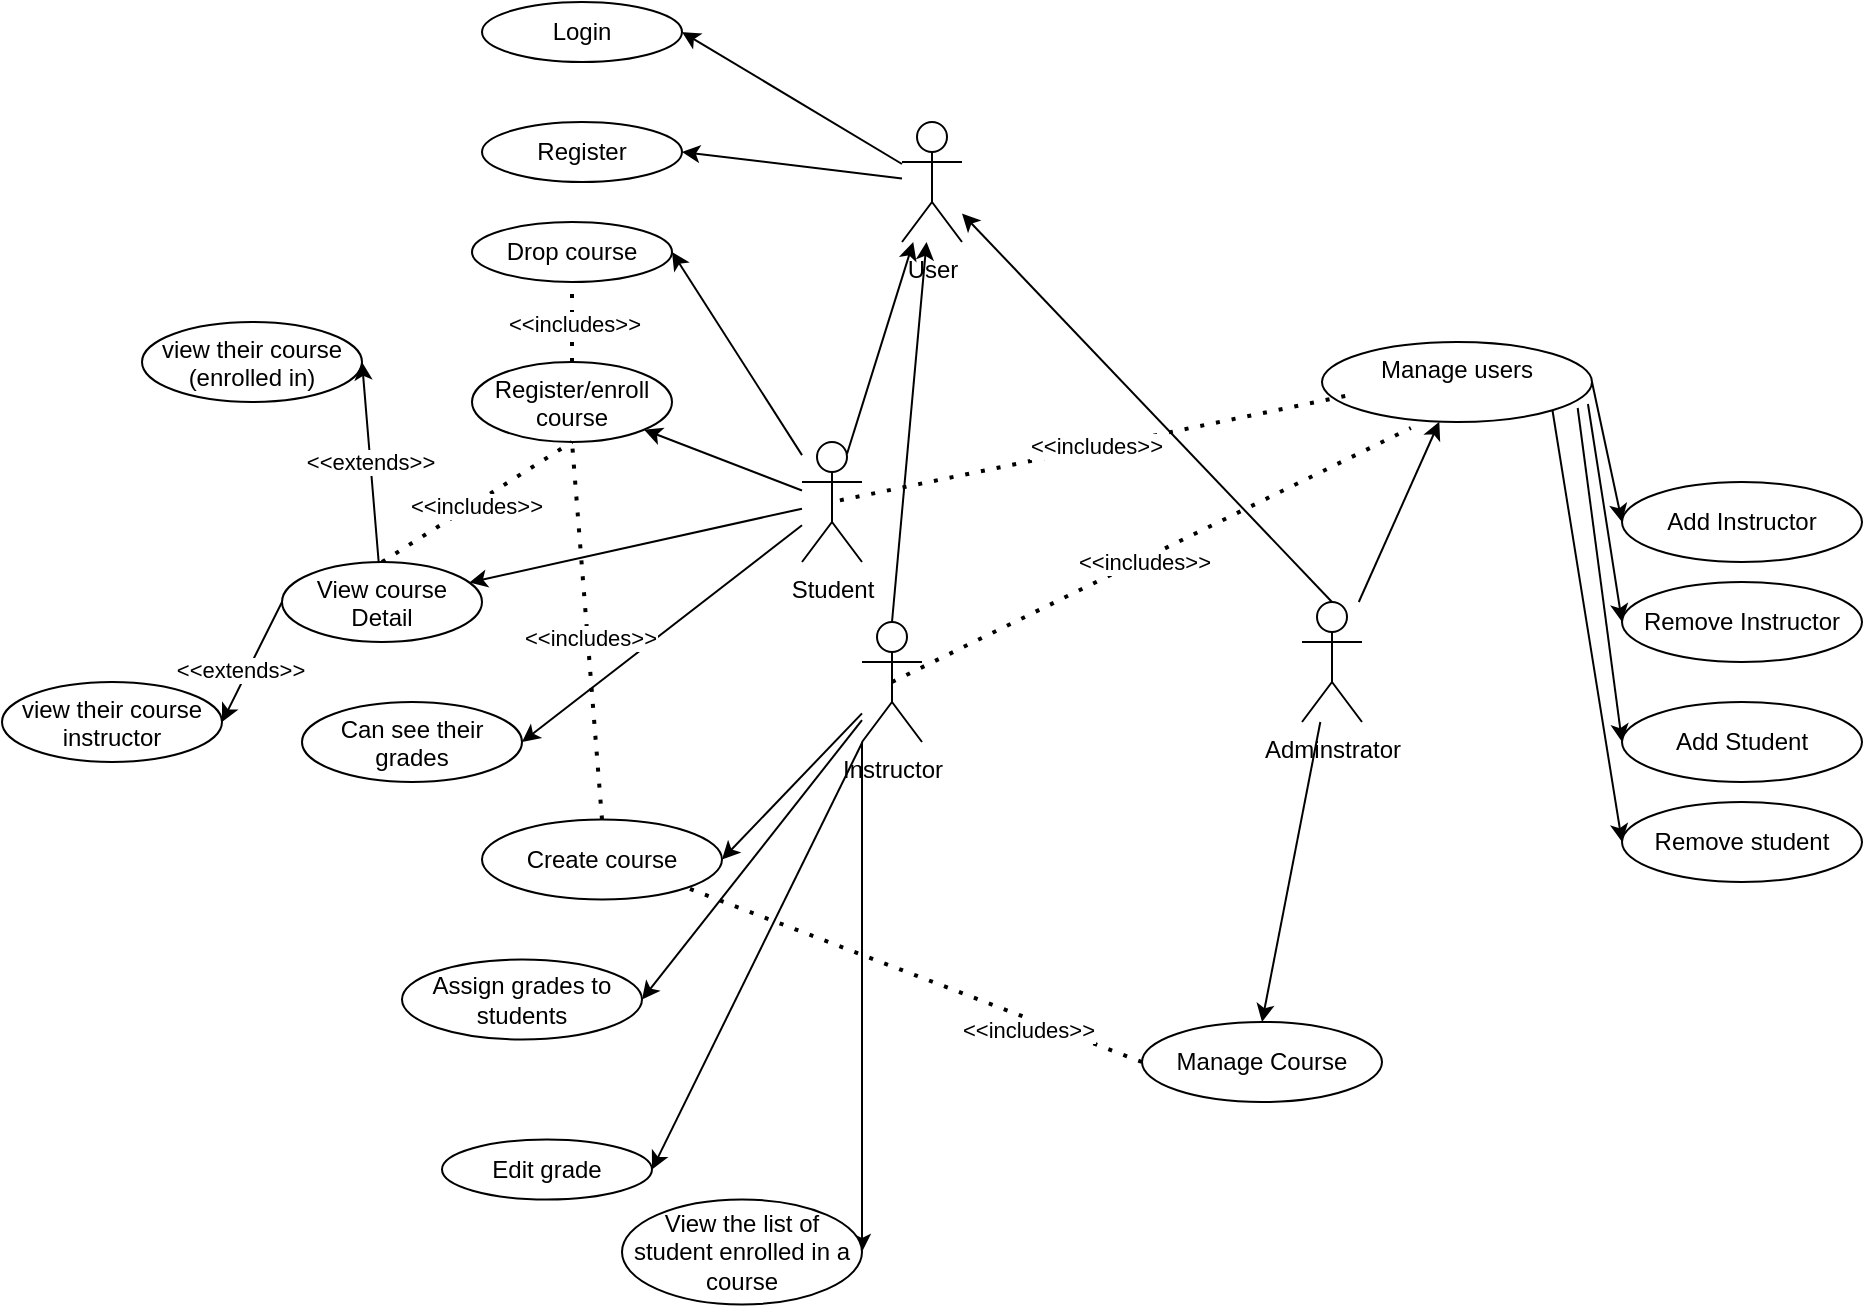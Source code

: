 <mxfile version="26.0.16" pages="3">
  <diagram name="Use Case Diagram" id="e8cO_xSDci2qGh4GoDBb">
    <mxGraphModel dx="2329" dy="630" grid="1" gridSize="10" guides="1" tooltips="1" connect="1" arrows="1" fold="1" page="1" pageScale="1" pageWidth="827" pageHeight="1169" math="0" shadow="0">
      <root>
        <mxCell id="0" />
        <mxCell id="1" parent="0" />
        <mxCell id="7EtB1v8YptLS86tRCCEC-6" style="rounded=0;orthogonalLoop=1;jettySize=auto;html=1;entryX=1;entryY=0.5;entryDx=0;entryDy=0;" parent="1" source="7EtB1v8YptLS86tRCCEC-1" target="7EtB1v8YptLS86tRCCEC-3" edge="1">
          <mxGeometry relative="1" as="geometry" />
        </mxCell>
        <mxCell id="7EtB1v8YptLS86tRCCEC-15" style="rounded=0;orthogonalLoop=1;jettySize=auto;html=1;entryX=1;entryY=0.5;entryDx=0;entryDy=0;" parent="1" source="7EtB1v8YptLS86tRCCEC-1" target="7EtB1v8YptLS86tRCCEC-4" edge="1">
          <mxGeometry relative="1" as="geometry" />
        </mxCell>
        <mxCell id="7EtB1v8YptLS86tRCCEC-1" value="User" style="shape=umlActor;verticalLabelPosition=bottom;verticalAlign=top;html=1;outlineConnect=0;" parent="1" vertex="1">
          <mxGeometry x="220" y="130" width="30" height="60" as="geometry" />
        </mxCell>
        <mxCell id="7EtB1v8YptLS86tRCCEC-48" style="rounded=0;orthogonalLoop=1;jettySize=auto;html=1;exitX=0;exitY=1;exitDx=0;exitDy=0;exitPerimeter=0;entryX=1;entryY=0.5;entryDx=0;entryDy=0;" parent="1" source="7EtB1v8YptLS86tRCCEC-2" target="7EtB1v8YptLS86tRCCEC-40" edge="1">
          <mxGeometry relative="1" as="geometry" />
        </mxCell>
        <mxCell id="oSg0c8z6WPLeqq_QrgOG-14" style="rounded=0;orthogonalLoop=1;jettySize=auto;html=1;entryX=1;entryY=0.5;entryDx=0;entryDy=0;" edge="1" parent="1" source="7EtB1v8YptLS86tRCCEC-2" target="oSg0c8z6WPLeqq_QrgOG-8">
          <mxGeometry relative="1" as="geometry" />
        </mxCell>
        <mxCell id="7EtB1v8YptLS86tRCCEC-2" value="Instructor" style="shape=umlActor;verticalLabelPosition=bottom;verticalAlign=top;html=1;outlineConnect=0;" parent="1" vertex="1">
          <mxGeometry x="200" y="380" width="30" height="60" as="geometry" />
        </mxCell>
        <mxCell id="7EtB1v8YptLS86tRCCEC-3" value="Login" style="ellipse;whiteSpace=wrap;html=1;" parent="1" vertex="1">
          <mxGeometry x="10" y="70" width="100" height="30" as="geometry" />
        </mxCell>
        <mxCell id="7EtB1v8YptLS86tRCCEC-4" value="Register" style="ellipse;whiteSpace=wrap;html=1;" parent="1" vertex="1">
          <mxGeometry x="10" y="130" width="100" height="30" as="geometry" />
        </mxCell>
        <mxCell id="7EtB1v8YptLS86tRCCEC-7" style="rounded=0;orthogonalLoop=1;jettySize=auto;html=1;exitX=0.5;exitY=0;exitDx=0;exitDy=0;exitPerimeter=0;" parent="1" source="7EtB1v8YptLS86tRCCEC-2" target="7EtB1v8YptLS86tRCCEC-1" edge="1">
          <mxGeometry relative="1" as="geometry">
            <mxPoint x="260" y="237" as="sourcePoint" />
            <mxPoint x="160" y="120" as="targetPoint" />
          </mxGeometry>
        </mxCell>
        <mxCell id="7EtB1v8YptLS86tRCCEC-23" value="" style="rounded=0;orthogonalLoop=1;jettySize=auto;html=1;" parent="1" source="7EtB1v8YptLS86tRCCEC-10" target="7EtB1v8YptLS86tRCCEC-22" edge="1">
          <mxGeometry relative="1" as="geometry" />
        </mxCell>
        <mxCell id="oSg0c8z6WPLeqq_QrgOG-13" style="rounded=0;orthogonalLoop=1;jettySize=auto;html=1;entryX=1;entryY=0.5;entryDx=0;entryDy=0;" edge="1" parent="1" source="7EtB1v8YptLS86tRCCEC-10" target="oSg0c8z6WPLeqq_QrgOG-12">
          <mxGeometry relative="1" as="geometry" />
        </mxCell>
        <mxCell id="7EtB1v8YptLS86tRCCEC-10" value="Student" style="shape=umlActor;verticalLabelPosition=bottom;verticalAlign=top;html=1;outlineConnect=0;" parent="1" vertex="1">
          <mxGeometry x="170" y="290" width="30" height="60" as="geometry" />
        </mxCell>
        <mxCell id="7EtB1v8YptLS86tRCCEC-13" style="rounded=0;orthogonalLoop=1;jettySize=auto;html=1;exitX=0.75;exitY=0.1;exitDx=0;exitDy=0;exitPerimeter=0;" parent="1" source="7EtB1v8YptLS86tRCCEC-10" target="7EtB1v8YptLS86tRCCEC-1" edge="1">
          <mxGeometry relative="1" as="geometry">
            <mxPoint x="205" y="520" as="sourcePoint" />
            <mxPoint x="40" y="340" as="targetPoint" />
          </mxGeometry>
        </mxCell>
        <mxCell id="7EtB1v8YptLS86tRCCEC-22" value="Register/enroll course" style="ellipse;whiteSpace=wrap;html=1;verticalAlign=top;" parent="1" vertex="1">
          <mxGeometry x="5" y="250" width="100" height="40" as="geometry" />
        </mxCell>
        <mxCell id="7EtB1v8YptLS86tRCCEC-28" value="view their&lt;span style=&quot;background-color: transparent; color: light-dark(rgb(0, 0, 0), rgb(255, 255, 255));&quot;&gt;&amp;nbsp;course (enrolled in)&lt;/span&gt;" style="ellipse;whiteSpace=wrap;html=1;verticalAlign=top;" parent="1" vertex="1">
          <mxGeometry x="-160" y="230" width="110" height="40" as="geometry" />
        </mxCell>
        <mxCell id="7EtB1v8YptLS86tRCCEC-34" value="" style="endArrow=none;dashed=1;html=1;dashPattern=1 3;strokeWidth=2;rounded=0;entryX=0.5;entryY=1;entryDx=0;entryDy=0;exitX=0.5;exitY=0;exitDx=0;exitDy=0;" parent="1" source="oSg0c8z6WPLeqq_QrgOG-2" target="7EtB1v8YptLS86tRCCEC-22" edge="1">
          <mxGeometry width="50" height="50" relative="1" as="geometry">
            <mxPoint y="370" as="sourcePoint" />
            <mxPoint x="50" y="320" as="targetPoint" />
          </mxGeometry>
        </mxCell>
        <mxCell id="oSg0c8z6WPLeqq_QrgOG-17" value="&amp;lt;&amp;lt;includes&amp;gt;&amp;gt;" style="edgeLabel;html=1;align=center;verticalAlign=middle;resizable=0;points=[];" vertex="1" connectable="0" parent="7EtB1v8YptLS86tRCCEC-34">
          <mxGeometry x="-0.031" y="-1" relative="1" as="geometry">
            <mxPoint as="offset" />
          </mxGeometry>
        </mxCell>
        <mxCell id="7EtB1v8YptLS86tRCCEC-38" value="Create course" style="ellipse;whiteSpace=wrap;html=1;" parent="1" vertex="1">
          <mxGeometry x="10" y="478.75" width="120" height="40" as="geometry" />
        </mxCell>
        <mxCell id="7EtB1v8YptLS86tRCCEC-39" value="Assign grades to students" style="ellipse;whiteSpace=wrap;html=1;" parent="1" vertex="1">
          <mxGeometry x="-30" y="548.75" width="120" height="40" as="geometry" />
        </mxCell>
        <mxCell id="7EtB1v8YptLS86tRCCEC-40" value="View the list of student enrolled in a course" style="ellipse;whiteSpace=wrap;html=1;" parent="1" vertex="1">
          <mxGeometry x="80" y="668.75" width="120" height="52.5" as="geometry" />
        </mxCell>
        <mxCell id="7EtB1v8YptLS86tRCCEC-42" value="view their&lt;span style=&quot;background-color: transparent; color: light-dark(rgb(0, 0, 0), rgb(255, 255, 255));&quot;&gt;&amp;nbsp;course instructor&lt;/span&gt;" style="ellipse;whiteSpace=wrap;html=1;verticalAlign=top;" parent="1" vertex="1">
          <mxGeometry x="-230" y="410" width="110" height="40" as="geometry" />
        </mxCell>
        <mxCell id="7EtB1v8YptLS86tRCCEC-43" style="rounded=0;orthogonalLoop=1;jettySize=auto;html=1;entryX=1;entryY=0.5;entryDx=0;entryDy=0;" parent="1" source="7EtB1v8YptLS86tRCCEC-2" target="7EtB1v8YptLS86tRCCEC-39" edge="1">
          <mxGeometry relative="1" as="geometry">
            <mxPoint x="365" y="680" as="sourcePoint" />
            <mxPoint x="200" y="500" as="targetPoint" />
          </mxGeometry>
        </mxCell>
        <mxCell id="7EtB1v8YptLS86tRCCEC-44" style="rounded=0;orthogonalLoop=1;jettySize=auto;html=1;entryX=1;entryY=0.5;entryDx=0;entryDy=0;exitX=0;exitY=0.5;exitDx=0;exitDy=0;" parent="1" source="oSg0c8z6WPLeqq_QrgOG-2" target="7EtB1v8YptLS86tRCCEC-42" edge="1">
          <mxGeometry relative="1" as="geometry">
            <mxPoint x="465" y="430" as="sourcePoint" />
            <mxPoint x="300" y="250" as="targetPoint" />
          </mxGeometry>
        </mxCell>
        <mxCell id="oSg0c8z6WPLeqq_QrgOG-4" value="&amp;lt;&amp;lt;extends&amp;gt;&amp;gt;" style="edgeLabel;html=1;align=center;verticalAlign=middle;resizable=0;points=[];" vertex="1" connectable="0" parent="7EtB1v8YptLS86tRCCEC-44">
          <mxGeometry x="0.197" y="-4" relative="1" as="geometry">
            <mxPoint as="offset" />
          </mxGeometry>
        </mxCell>
        <mxCell id="7EtB1v8YptLS86tRCCEC-45" value="Can see their grades" style="ellipse;whiteSpace=wrap;html=1;verticalAlign=top;" parent="1" vertex="1">
          <mxGeometry x="-80" y="420" width="110" height="40" as="geometry" />
        </mxCell>
        <mxCell id="7EtB1v8YptLS86tRCCEC-46" style="rounded=0;orthogonalLoop=1;jettySize=auto;html=1;entryX=1;entryY=0.5;entryDx=0;entryDy=0;" parent="1" source="7EtB1v8YptLS86tRCCEC-10" target="7EtB1v8YptLS86tRCCEC-45" edge="1">
          <mxGeometry relative="1" as="geometry">
            <mxPoint x="435" y="490" as="sourcePoint" />
            <mxPoint x="270" y="310" as="targetPoint" />
          </mxGeometry>
        </mxCell>
        <mxCell id="7EtB1v8YptLS86tRCCEC-47" style="rounded=0;orthogonalLoop=1;jettySize=auto;html=1;entryX=1;entryY=0.5;entryDx=0;entryDy=0;" parent="1" source="7EtB1v8YptLS86tRCCEC-2" target="7EtB1v8YptLS86tRCCEC-38" edge="1">
          <mxGeometry relative="1" as="geometry">
            <mxPoint x="445" y="560" as="sourcePoint" />
            <mxPoint x="120" y="520" as="targetPoint" />
          </mxGeometry>
        </mxCell>
        <mxCell id="oSg0c8z6WPLeqq_QrgOG-16" style="rounded=0;orthogonalLoop=1;jettySize=auto;html=1;entryX=0.5;entryY=0;entryDx=0;entryDy=0;" edge="1" parent="1" source="7EtB1v8YptLS86tRCCEC-49" target="oSg0c8z6WPLeqq_QrgOG-15">
          <mxGeometry relative="1" as="geometry">
            <mxPoint x="380" y="400" as="sourcePoint" />
          </mxGeometry>
        </mxCell>
        <mxCell id="oSg0c8z6WPLeqq_QrgOG-23" value="" style="rounded=0;orthogonalLoop=1;jettySize=auto;html=1;" edge="1" parent="1" source="7EtB1v8YptLS86tRCCEC-49" target="oSg0c8z6WPLeqq_QrgOG-22">
          <mxGeometry relative="1" as="geometry" />
        </mxCell>
        <mxCell id="7EtB1v8YptLS86tRCCEC-49" value="Adminstrator" style="shape=umlActor;verticalLabelPosition=bottom;verticalAlign=top;html=1;outlineConnect=0;" parent="1" vertex="1">
          <mxGeometry x="420" y="370" width="30" height="60" as="geometry" />
        </mxCell>
        <mxCell id="7EtB1v8YptLS86tRCCEC-53" style="rounded=0;orthogonalLoop=1;jettySize=auto;html=1;exitX=0.5;exitY=0;exitDx=0;exitDy=0;exitPerimeter=0;" parent="1" source="7EtB1v8YptLS86tRCCEC-49" target="7EtB1v8YptLS86tRCCEC-1" edge="1">
          <mxGeometry relative="1" as="geometry">
            <mxPoint x="455" y="380" as="sourcePoint" />
            <mxPoint x="290" y="200" as="targetPoint" />
          </mxGeometry>
        </mxCell>
        <mxCell id="7EtB1v8YptLS86tRCCEC-55" value="Add Instructor" style="ellipse;whiteSpace=wrap;html=1;" parent="1" vertex="1">
          <mxGeometry x="580" y="310" width="120" height="40" as="geometry" />
        </mxCell>
        <mxCell id="7EtB1v8YptLS86tRCCEC-56" value="Add Student" style="ellipse;whiteSpace=wrap;html=1;" parent="1" vertex="1">
          <mxGeometry x="580" y="420" width="120" height="40" as="geometry" />
        </mxCell>
        <mxCell id="7EtB1v8YptLS86tRCCEC-57" value="Remove Instructor" style="ellipse;whiteSpace=wrap;html=1;" parent="1" vertex="1">
          <mxGeometry x="580" y="360" width="120" height="40" as="geometry" />
        </mxCell>
        <mxCell id="7EtB1v8YptLS86tRCCEC-58" value="Remove student" style="ellipse;whiteSpace=wrap;html=1;" parent="1" vertex="1">
          <mxGeometry x="580" y="470" width="120" height="40" as="geometry" />
        </mxCell>
        <mxCell id="7EtB1v8YptLS86tRCCEC-59" style="rounded=0;orthogonalLoop=1;jettySize=auto;html=1;entryX=0;entryY=0.5;entryDx=0;entryDy=0;exitX=0.947;exitY=0.825;exitDx=0;exitDy=0;exitPerimeter=0;" parent="1" source="oSg0c8z6WPLeqq_QrgOG-22" target="7EtB1v8YptLS86tRCCEC-56" edge="1">
          <mxGeometry relative="1" as="geometry">
            <mxPoint x="685" y="570" as="sourcePoint" />
            <mxPoint x="520" y="390" as="targetPoint" />
          </mxGeometry>
        </mxCell>
        <mxCell id="7EtB1v8YptLS86tRCCEC-60" style="rounded=0;orthogonalLoop=1;jettySize=auto;html=1;entryX=0;entryY=0.5;entryDx=0;entryDy=0;exitX=0.985;exitY=0.775;exitDx=0;exitDy=0;exitPerimeter=0;" parent="1" source="oSg0c8z6WPLeqq_QrgOG-22" target="7EtB1v8YptLS86tRCCEC-57" edge="1">
          <mxGeometry relative="1" as="geometry">
            <mxPoint x="685" y="550" as="sourcePoint" />
            <mxPoint x="520" y="370" as="targetPoint" />
          </mxGeometry>
        </mxCell>
        <mxCell id="7EtB1v8YptLS86tRCCEC-62" style="rounded=0;orthogonalLoop=1;jettySize=auto;html=1;entryX=0;entryY=0.5;entryDx=0;entryDy=0;exitX=1;exitY=0.5;exitDx=0;exitDy=0;" parent="1" source="oSg0c8z6WPLeqq_QrgOG-22" target="7EtB1v8YptLS86tRCCEC-55" edge="1">
          <mxGeometry relative="1" as="geometry">
            <mxPoint x="496" y="400" as="sourcePoint" />
            <mxPoint x="410" y="310" as="targetPoint" />
          </mxGeometry>
        </mxCell>
        <mxCell id="7EtB1v8YptLS86tRCCEC-63" style="rounded=0;orthogonalLoop=1;jettySize=auto;html=1;entryX=0;entryY=0.5;entryDx=0;entryDy=0;exitX=1;exitY=1;exitDx=0;exitDy=0;" parent="1" source="oSg0c8z6WPLeqq_QrgOG-22" target="7EtB1v8YptLS86tRCCEC-58" edge="1">
          <mxGeometry relative="1" as="geometry">
            <mxPoint x="695" y="610" as="sourcePoint" />
            <mxPoint x="530" y="430" as="targetPoint" />
          </mxGeometry>
        </mxCell>
        <mxCell id="oSg0c8z6WPLeqq_QrgOG-1" value="" style="rounded=0;orthogonalLoop=1;jettySize=auto;html=1;" edge="1" parent="1" source="7EtB1v8YptLS86tRCCEC-10" target="oSg0c8z6WPLeqq_QrgOG-2">
          <mxGeometry relative="1" as="geometry">
            <mxPoint x="170" y="322" as="sourcePoint" />
            <mxPoint x="60" y="340" as="targetPoint" />
          </mxGeometry>
        </mxCell>
        <mxCell id="oSg0c8z6WPLeqq_QrgOG-3" style="rounded=0;orthogonalLoop=1;jettySize=auto;html=1;entryX=1;entryY=0.5;entryDx=0;entryDy=0;" edge="1" parent="1" source="oSg0c8z6WPLeqq_QrgOG-2" target="7EtB1v8YptLS86tRCCEC-28">
          <mxGeometry relative="1" as="geometry" />
        </mxCell>
        <mxCell id="oSg0c8z6WPLeqq_QrgOG-5" value="&amp;lt;&amp;lt;extends&amp;gt;&amp;gt;" style="edgeLabel;html=1;align=center;verticalAlign=middle;resizable=0;points=[];" vertex="1" connectable="0" parent="oSg0c8z6WPLeqq_QrgOG-3">
          <mxGeometry x="-0.006" relative="1" as="geometry">
            <mxPoint as="offset" />
          </mxGeometry>
        </mxCell>
        <mxCell id="oSg0c8z6WPLeqq_QrgOG-2" value="View course Detail" style="ellipse;whiteSpace=wrap;html=1;verticalAlign=top;" vertex="1" parent="1">
          <mxGeometry x="-90" y="350" width="100" height="40" as="geometry" />
        </mxCell>
        <mxCell id="oSg0c8z6WPLeqq_QrgOG-8" value="Edit grade" style="ellipse;whiteSpace=wrap;html=1;" vertex="1" parent="1">
          <mxGeometry x="-10" y="638.75" width="105" height="30" as="geometry" />
        </mxCell>
        <mxCell id="oSg0c8z6WPLeqq_QrgOG-12" value="Drop course" style="ellipse;whiteSpace=wrap;html=1;" vertex="1" parent="1">
          <mxGeometry x="5" y="180" width="100" height="30" as="geometry" />
        </mxCell>
        <mxCell id="oSg0c8z6WPLeqq_QrgOG-15" value="Manage Course" style="ellipse;whiteSpace=wrap;html=1;" vertex="1" parent="1">
          <mxGeometry x="340" y="580" width="120" height="40" as="geometry" />
        </mxCell>
        <mxCell id="oSg0c8z6WPLeqq_QrgOG-18" value="" style="endArrow=none;dashed=1;html=1;dashPattern=1 3;strokeWidth=2;rounded=0;entryX=0.5;entryY=1;entryDx=0;entryDy=0;" edge="1" parent="1" source="7EtB1v8YptLS86tRCCEC-22" target="oSg0c8z6WPLeqq_QrgOG-12">
          <mxGeometry width="50" height="50" relative="1" as="geometry">
            <mxPoint x="-30" y="280" as="sourcePoint" />
            <mxPoint x="5" y="210" as="targetPoint" />
          </mxGeometry>
        </mxCell>
        <mxCell id="oSg0c8z6WPLeqq_QrgOG-19" value="&amp;lt;&amp;lt;includes&amp;gt;&amp;gt;" style="edgeLabel;html=1;align=center;verticalAlign=middle;resizable=0;points=[];" vertex="1" connectable="0" parent="oSg0c8z6WPLeqq_QrgOG-18">
          <mxGeometry x="-0.031" y="-1" relative="1" as="geometry">
            <mxPoint as="offset" />
          </mxGeometry>
        </mxCell>
        <mxCell id="oSg0c8z6WPLeqq_QrgOG-20" value="" style="endArrow=none;dashed=1;html=1;dashPattern=1 3;strokeWidth=2;rounded=0;entryX=0.5;entryY=1;entryDx=0;entryDy=0;exitX=0.5;exitY=0;exitDx=0;exitDy=0;" edge="1" parent="1" source="7EtB1v8YptLS86tRCCEC-38" target="7EtB1v8YptLS86tRCCEC-22">
          <mxGeometry width="50" height="50" relative="1" as="geometry">
            <mxPoint x="70" y="491" as="sourcePoint" />
            <mxPoint x="65" y="301" as="targetPoint" />
          </mxGeometry>
        </mxCell>
        <mxCell id="oSg0c8z6WPLeqq_QrgOG-21" value="&amp;lt;&amp;lt;includes&amp;gt;&amp;gt;" style="edgeLabel;html=1;align=center;verticalAlign=middle;resizable=0;points=[];" vertex="1" connectable="0" parent="oSg0c8z6WPLeqq_QrgOG-20">
          <mxGeometry x="-0.031" y="-1" relative="1" as="geometry">
            <mxPoint as="offset" />
          </mxGeometry>
        </mxCell>
        <mxCell id="oSg0c8z6WPLeqq_QrgOG-22" value="Manage users" style="ellipse;whiteSpace=wrap;html=1;verticalAlign=top;" vertex="1" parent="1">
          <mxGeometry x="430" y="240" width="135" height="40" as="geometry" />
        </mxCell>
        <mxCell id="fDYBeK2pxVqRb0KQ70l5-1" value="" style="endArrow=none;dashed=1;html=1;dashPattern=1 3;strokeWidth=2;rounded=0;entryX=0.329;entryY=1.075;entryDx=0;entryDy=0;exitX=0.5;exitY=0.5;exitDx=0;exitDy=0;entryPerimeter=0;exitPerimeter=0;" edge="1" parent="1" source="7EtB1v8YptLS86tRCCEC-2" target="oSg0c8z6WPLeqq_QrgOG-22">
          <mxGeometry width="50" height="50" relative="1" as="geometry">
            <mxPoint x="335" y="590" as="sourcePoint" />
            <mxPoint x="320" y="420" as="targetPoint" />
          </mxGeometry>
        </mxCell>
        <mxCell id="fDYBeK2pxVqRb0KQ70l5-2" value="&amp;lt;&amp;lt;includes&amp;gt;&amp;gt;" style="edgeLabel;html=1;align=center;verticalAlign=middle;resizable=0;points=[];" vertex="1" connectable="0" parent="fDYBeK2pxVqRb0KQ70l5-1">
          <mxGeometry x="-0.031" y="-1" relative="1" as="geometry">
            <mxPoint as="offset" />
          </mxGeometry>
        </mxCell>
        <mxCell id="fDYBeK2pxVqRb0KQ70l5-3" value="" style="endArrow=none;dashed=1;html=1;dashPattern=1 3;strokeWidth=2;rounded=0;entryX=0.5;entryY=0.5;entryDx=0;entryDy=0;exitX=0.086;exitY=0.675;exitDx=0;exitDy=0;entryPerimeter=0;exitPerimeter=0;" edge="1" parent="1" source="oSg0c8z6WPLeqq_QrgOG-22" target="7EtB1v8YptLS86tRCCEC-10">
          <mxGeometry width="50" height="50" relative="1" as="geometry">
            <mxPoint x="325" y="590" as="sourcePoint" />
            <mxPoint x="310" y="420" as="targetPoint" />
          </mxGeometry>
        </mxCell>
        <mxCell id="fDYBeK2pxVqRb0KQ70l5-4" value="&amp;lt;&amp;lt;includes&amp;gt;&amp;gt;" style="edgeLabel;html=1;align=center;verticalAlign=middle;resizable=0;points=[];" vertex="1" connectable="0" parent="fDYBeK2pxVqRb0KQ70l5-3">
          <mxGeometry x="-0.031" y="-1" relative="1" as="geometry">
            <mxPoint as="offset" />
          </mxGeometry>
        </mxCell>
        <mxCell id="fDYBeK2pxVqRb0KQ70l5-5" value="" style="endArrow=none;dashed=1;html=1;dashPattern=1 3;strokeWidth=2;rounded=0;entryX=1;entryY=1;entryDx=0;entryDy=0;exitX=0;exitY=0.5;exitDx=0;exitDy=0;" edge="1" parent="1" source="oSg0c8z6WPLeqq_QrgOG-15" target="7EtB1v8YptLS86tRCCEC-38">
          <mxGeometry width="50" height="50" relative="1" as="geometry">
            <mxPoint x="325" y="690" as="sourcePoint" />
            <mxPoint x="310" y="520" as="targetPoint" />
          </mxGeometry>
        </mxCell>
        <mxCell id="fDYBeK2pxVqRb0KQ70l5-6" value="&amp;lt;&amp;lt;includes&amp;gt;&amp;gt;" style="edgeLabel;html=1;align=center;verticalAlign=middle;resizable=0;points=[];" vertex="1" connectable="0" parent="fDYBeK2pxVqRb0KQ70l5-5">
          <mxGeometry x="-0.031" y="-1" relative="1" as="geometry">
            <mxPoint x="53" y="27" as="offset" />
          </mxGeometry>
        </mxCell>
      </root>
    </mxGraphModel>
  </diagram>
  <diagram id="OcRK-k98SX2uyO5cT3SF" name="Class Diagram">
    <mxGraphModel grid="1" page="1" gridSize="10" guides="1" tooltips="1" connect="1" arrows="1" fold="1" pageScale="1" pageWidth="827" pageHeight="1169" math="0" shadow="0">
      <root>
        <mxCell id="0" />
        <mxCell id="1" parent="0" />
        <mxCell id="WIEj40KIlbtdGNqsGu-L-18" style="edgeStyle=orthogonalEdgeStyle;rounded=0;orthogonalLoop=1;jettySize=auto;html=1;" edge="1" parent="1" source="W7JG6EjiDP0lnA6t2s4d-101" target="WIEj40KIlbtdGNqsGu-L-9">
          <mxGeometry relative="1" as="geometry" />
        </mxCell>
        <mxCell id="WIEj40KIlbtdGNqsGu-L-19" value="is a" style="edgeLabel;html=1;align=center;verticalAlign=middle;resizable=0;points=[];" connectable="0" vertex="1" parent="WIEj40KIlbtdGNqsGu-L-18">
          <mxGeometry x="-0.057" y="5" relative="1" as="geometry">
            <mxPoint as="offset" />
          </mxGeometry>
        </mxCell>
        <mxCell id="W7JG6EjiDP0lnA6t2s4d-101" value="&lt;div&gt;&amp;lt;&amp;lt;Abstract&amp;gt;&amp;gt;&lt;/div&gt;User&amp;nbsp;" style="swimlane;fontStyle=1;align=center;verticalAlign=top;childLayout=stackLayout;horizontal=1;startSize=40;horizontalStack=0;resizeParent=1;resizeParentMax=0;resizeLast=0;collapsible=1;marginBottom=0;whiteSpace=wrap;html=1;" vertex="1" parent="1">
          <mxGeometry x="1030" y="-68" width="180" height="204" as="geometry" />
        </mxCell>
        <mxCell id="W7JG6EjiDP0lnA6t2s4d-102" value="- user_id: str" style="text;strokeColor=none;fillColor=none;align=left;verticalAlign=top;spacingLeft=4;spacingRight=4;overflow=hidden;rotatable=0;points=[[0,0.5],[1,0.5]];portConstraint=eastwest;whiteSpace=wrap;html=1;" vertex="1" parent="W7JG6EjiDP0lnA6t2s4d-101">
          <mxGeometry y="40" width="180" height="26" as="geometry" />
        </mxCell>
        <mxCell id="W7JG6EjiDP0lnA6t2s4d-103" value="- full_name: str" style="text;strokeColor=none;fillColor=none;align=left;verticalAlign=top;spacingLeft=4;spacingRight=4;overflow=hidden;rotatable=0;points=[[0,0.5],[1,0.5]];portConstraint=eastwest;whiteSpace=wrap;html=1;" vertex="1" parent="W7JG6EjiDP0lnA6t2s4d-101">
          <mxGeometry y="66" width="180" height="26" as="geometry" />
        </mxCell>
        <mxCell id="W7JG6EjiDP0lnA6t2s4d-104" value="- email: str" style="text;strokeColor=none;fillColor=none;align=left;verticalAlign=top;spacingLeft=4;spacingRight=4;overflow=hidden;rotatable=0;points=[[0,0.5],[1,0.5]];portConstraint=eastwest;whiteSpace=wrap;html=1;" vertex="1" parent="W7JG6EjiDP0lnA6t2s4d-101">
          <mxGeometry y="92" width="180" height="26" as="geometry" />
        </mxCell>
        <mxCell id="W7JG6EjiDP0lnA6t2s4d-105" value="- password: str" style="text;strokeColor=none;fillColor=none;align=left;verticalAlign=top;spacingLeft=4;spacingRight=4;overflow=hidden;rotatable=0;points=[[0,0.5],[1,0.5]];portConstraint=eastwest;whiteSpace=wrap;html=1;" vertex="1" parent="W7JG6EjiDP0lnA6t2s4d-101">
          <mxGeometry y="118" width="180" height="26" as="geometry" />
        </mxCell>
        <mxCell id="W7JG6EjiDP0lnA6t2s4d-106" value="- user_type: UserType" style="text;strokeColor=none;fillColor=none;align=left;verticalAlign=top;spacingLeft=4;spacingRight=4;overflow=hidden;rotatable=0;points=[[0,0.5],[1,0.5]];portConstraint=eastwest;whiteSpace=wrap;html=1;" vertex="1" parent="W7JG6EjiDP0lnA6t2s4d-101">
          <mxGeometry y="144" width="180" height="26" as="geometry" />
        </mxCell>
        <mxCell id="W7JG6EjiDP0lnA6t2s4d-107" value="" style="line;strokeWidth=1;fillColor=none;align=left;verticalAlign=middle;spacingTop=-1;spacingLeft=3;spacingRight=3;rotatable=0;labelPosition=right;points=[];portConstraint=eastwest;strokeColor=inherit;" vertex="1" parent="W7JG6EjiDP0lnA6t2s4d-101">
          <mxGeometry y="170" width="180" height="8" as="geometry" />
        </mxCell>
        <mxCell id="W7JG6EjiDP0lnA6t2s4d-110" value="+ change_password(): boolean" style="text;strokeColor=none;fillColor=none;align=left;verticalAlign=top;spacingLeft=4;spacingRight=4;overflow=hidden;rotatable=0;points=[[0,0.5],[1,0.5]];portConstraint=eastwest;whiteSpace=wrap;html=1;" vertex="1" parent="W7JG6EjiDP0lnA6t2s4d-101">
          <mxGeometry y="178" width="180" height="26" as="geometry" />
        </mxCell>
        <mxCell id="W7JG6EjiDP0lnA6t2s4d-111" style="edgeStyle=orthogonalEdgeStyle;rounded=0;orthogonalLoop=1;jettySize=auto;html=1;exitX=0.5;exitY=0;exitDx=0;exitDy=0;" edge="1" parent="1" source="W7JG6EjiDP0lnA6t2s4d-178" target="W7JG6EjiDP0lnA6t2s4d-113">
          <mxGeometry relative="1" as="geometry">
            <mxPoint x="720" y="290" as="targetPoint" />
          </mxGeometry>
        </mxCell>
        <mxCell id="W7JG6EjiDP0lnA6t2s4d-112" value="Implements" style="edgeLabel;html=1;align=center;verticalAlign=middle;resizable=0;points=[];" connectable="0" vertex="1" parent="W7JG6EjiDP0lnA6t2s4d-111">
          <mxGeometry x="-0.145" y="1" relative="1" as="geometry">
            <mxPoint as="offset" />
          </mxGeometry>
        </mxCell>
        <mxCell id="W7JG6EjiDP0lnA6t2s4d-113" value="Instructor" style="swimlane;fontStyle=1;align=center;verticalAlign=top;childLayout=stackLayout;horizontal=1;startSize=26;horizontalStack=0;resizeParent=1;resizeParentMax=0;resizeLast=0;collapsible=1;marginBottom=0;whiteSpace=wrap;html=1;" vertex="1" parent="1">
          <mxGeometry x="640" y="120" width="280" height="160" as="geometry" />
        </mxCell>
        <mxCell id="W7JG6EjiDP0lnA6t2s4d-114" value="+ Instructor(str, str, str, str, UserType)" style="text;strokeColor=none;fillColor=none;align=left;verticalAlign=top;spacingLeft=4;spacingRight=4;overflow=hidden;rotatable=0;points=[[0,0.5],[1,0.5]];portConstraint=eastwest;whiteSpace=wrap;html=1;fontStyle=1" vertex="1" parent="W7JG6EjiDP0lnA6t2s4d-113">
          <mxGeometry y="26" width="280" height="26" as="geometry" />
        </mxCell>
        <mxCell id="W7JG6EjiDP0lnA6t2s4d-115" value="- instructor_id: str" style="text;strokeColor=none;fillColor=none;align=left;verticalAlign=top;spacingLeft=4;spacingRight=4;overflow=hidden;rotatable=0;points=[[0,0.5],[1,0.5]];portConstraint=eastwest;whiteSpace=wrap;html=1;" vertex="1" parent="W7JG6EjiDP0lnA6t2s4d-113">
          <mxGeometry y="52" width="280" height="26" as="geometry" />
        </mxCell>
        <mxCell id="W7JG6EjiDP0lnA6t2s4d-116" value="- assigned_course: list&amp;lt;Course&amp;gt;" style="text;strokeColor=none;fillColor=none;align=left;verticalAlign=top;spacingLeft=4;spacingRight=4;overflow=hidden;rotatable=0;points=[[0,0.5],[1,0.5]];portConstraint=eastwest;whiteSpace=wrap;html=1;" vertex="1" parent="W7JG6EjiDP0lnA6t2s4d-113">
          <mxGeometry y="78" width="280" height="26" as="geometry" />
        </mxCell>
        <mxCell id="W7JG6EjiDP0lnA6t2s4d-117" value="" style="line;strokeWidth=1;fillColor=none;align=left;verticalAlign=middle;spacingTop=-1;spacingLeft=3;spacingRight=3;rotatable=0;labelPosition=right;points=[];portConstraint=eastwest;strokeColor=inherit;" vertex="1" parent="W7JG6EjiDP0lnA6t2s4d-113">
          <mxGeometry y="104" width="280" height="8" as="geometry" />
        </mxCell>
        <mxCell id="W7JG6EjiDP0lnA6t2s4d-118" value="+ assign_grade(Student, Course, Number)" style="text;strokeColor=none;fillColor=none;align=left;verticalAlign=top;spacingLeft=4;spacingRight=4;overflow=hidden;rotatable=0;points=[[0,0.5],[1,0.5]];portConstraint=eastwest;whiteSpace=wrap;html=1;" vertex="1" parent="W7JG6EjiDP0lnA6t2s4d-113">
          <mxGeometry y="112" width="280" height="24" as="geometry" />
        </mxCell>
        <mxCell id="W7JG6EjiDP0lnA6t2s4d-119" value="+ view_enrolled_students(Course): list&amp;lt;Student&amp;gt;" style="text;strokeColor=none;fillColor=none;align=left;verticalAlign=top;spacingLeft=4;spacingRight=4;overflow=hidden;rotatable=0;points=[[0,0.5],[1,0.5]];portConstraint=eastwest;whiteSpace=wrap;html=1;" vertex="1" parent="W7JG6EjiDP0lnA6t2s4d-113">
          <mxGeometry y="136" width="280" height="24" as="geometry" />
        </mxCell>
        <mxCell id="W7JG6EjiDP0lnA6t2s4d-120" style="edgeStyle=elbowEdgeStyle;rounded=0;orthogonalLoop=1;jettySize=auto;html=1;exitX=1;exitY=0.25;exitDx=0;exitDy=0;entryX=0;entryY=0.5;entryDx=0;entryDy=0;" edge="1" parent="1" source="W7JG6EjiDP0lnA6t2s4d-178" target="WIEj40KIlbtdGNqsGu-L-9">
          <mxGeometry relative="1" as="geometry">
            <mxPoint x="950" y="410" as="sourcePoint" />
            <mxPoint x="880" y="420" as="targetPoint" />
            <Array as="points">
              <mxPoint x="920" y="377" />
            </Array>
          </mxGeometry>
        </mxCell>
        <mxCell id="W7JG6EjiDP0lnA6t2s4d-121" value="implements" style="edgeLabel;html=1;align=center;verticalAlign=middle;resizable=0;points=[];" connectable="0" vertex="1" parent="W7JG6EjiDP0lnA6t2s4d-120">
          <mxGeometry x="0.443" relative="1" as="geometry">
            <mxPoint x="-22" as="offset" />
          </mxGeometry>
        </mxCell>
        <mxCell id="WIEj40KIlbtdGNqsGu-L-23" style="edgeStyle=orthogonalEdgeStyle;rounded=0;orthogonalLoop=1;jettySize=auto;html=1;" edge="1" parent="1" source="W7JG6EjiDP0lnA6t2s4d-122" target="W7JG6EjiDP0lnA6t2s4d-101">
          <mxGeometry relative="1" as="geometry">
            <Array as="points">
              <mxPoint x="1370" y="42" />
            </Array>
          </mxGeometry>
        </mxCell>
        <mxCell id="WIEj40KIlbtdGNqsGu-L-26" value="1" style="edgeLabel;html=1;align=center;verticalAlign=middle;resizable=0;points=[];" connectable="0" vertex="1" parent="WIEj40KIlbtdGNqsGu-L-23">
          <mxGeometry x="-0.938" y="-4" relative="1" as="geometry">
            <mxPoint as="offset" />
          </mxGeometry>
        </mxCell>
        <mxCell id="WIEj40KIlbtdGNqsGu-L-27" value="&lt;font size=&quot;3&quot;&gt;*&lt;/font&gt;" style="edgeLabel;html=1;align=center;verticalAlign=middle;resizable=0;points=[];" connectable="0" vertex="1" parent="WIEj40KIlbtdGNqsGu-L-23">
          <mxGeometry x="0.922" y="-1" relative="1" as="geometry">
            <mxPoint y="-3" as="offset" />
          </mxGeometry>
        </mxCell>
        <mxCell id="W7JG6EjiDP0lnA6t2s4d-122" value="SystemPortal" style="swimlane;fontStyle=1;align=center;verticalAlign=top;childLayout=stackLayout;horizontal=1;startSize=26;horizontalStack=0;resizeParent=1;resizeParentMax=0;resizeLast=0;collapsible=1;marginBottom=0;whiteSpace=wrap;html=1;" vertex="1" parent="1">
          <mxGeometry x="1230" y="271.5" width="260" height="190" as="geometry" />
        </mxCell>
        <mxCell id="WIEj40KIlbtdGNqsGu-L-1" value="- instructors: list&amp;lt;Instructor&amp;gt;" style="text;strokeColor=none;fillColor=none;align=left;verticalAlign=top;spacingLeft=4;spacingRight=4;overflow=hidden;rotatable=0;points=[[0,0.5],[1,0.5]];portConstraint=eastwest;whiteSpace=wrap;html=1;" vertex="1" parent="W7JG6EjiDP0lnA6t2s4d-122">
          <mxGeometry y="26" width="260" height="26" as="geometry" />
        </mxCell>
        <mxCell id="WIEj40KIlbtdGNqsGu-L-2" value="- students: list&amp;lt;Student&amp;gt;" style="text;strokeColor=none;fillColor=none;align=left;verticalAlign=top;spacingLeft=4;spacingRight=4;overflow=hidden;rotatable=0;points=[[0,0.5],[1,0.5]];portConstraint=eastwest;whiteSpace=wrap;html=1;" vertex="1" parent="W7JG6EjiDP0lnA6t2s4d-122">
          <mxGeometry y="52" width="260" height="26" as="geometry" />
        </mxCell>
        <mxCell id="WIEj40KIlbtdGNqsGu-L-4" value="- courses: list&amp;lt;Course&amp;gt;" style="text;strokeColor=none;fillColor=none;align=left;verticalAlign=top;spacingLeft=4;spacingRight=4;overflow=hidden;rotatable=0;points=[[0,0.5],[1,0.5]];portConstraint=eastwest;whiteSpace=wrap;html=1;" vertex="1" parent="W7JG6EjiDP0lnA6t2s4d-122">
          <mxGeometry y="78" width="260" height="26" as="geometry" />
        </mxCell>
        <mxCell id="W7JG6EjiDP0lnA6t2s4d-123" value="" style="line;strokeWidth=1;fillColor=none;align=left;verticalAlign=middle;spacingTop=-1;spacingLeft=3;spacingRight=3;rotatable=0;labelPosition=right;points=[];portConstraint=eastwest;strokeColor=inherit;" vertex="1" parent="W7JG6EjiDP0lnA6t2s4d-122">
          <mxGeometry y="104" width="260" height="8" as="geometry" />
        </mxCell>
        <mxCell id="WIEj40KIlbtdGNqsGu-L-30" value="+ register(str, str, str, str, UserType): boolean" style="text;strokeColor=none;fillColor=none;align=left;verticalAlign=top;spacingLeft=4;spacingRight=4;overflow=hidden;rotatable=0;points=[[0,0.5],[1,0.5]];portConstraint=eastwest;whiteSpace=wrap;html=1;" vertex="1" parent="W7JG6EjiDP0lnA6t2s4d-122">
          <mxGeometry y="112" width="260" height="26" as="geometry" />
        </mxCell>
        <mxCell id="WIEj40KIlbtdGNqsGu-L-6" value="+ log_in(str, str, UserType): boolean" style="text;strokeColor=none;fillColor=none;align=left;verticalAlign=top;spacingLeft=4;spacingRight=4;overflow=hidden;rotatable=0;points=[[0,0.5],[1,0.5]];portConstraint=eastwest;whiteSpace=wrap;html=1;" vertex="1" parent="W7JG6EjiDP0lnA6t2s4d-122">
          <mxGeometry y="138" width="260" height="26" as="geometry" />
        </mxCell>
        <mxCell id="WIEj40KIlbtdGNqsGu-L-7" value="+ log_out(): boolean" style="text;strokeColor=none;fillColor=none;align=left;verticalAlign=top;spacingLeft=4;spacingRight=4;overflow=hidden;rotatable=0;points=[[0,0.5],[1,0.5]];portConstraint=eastwest;whiteSpace=wrap;html=1;" vertex="1" parent="W7JG6EjiDP0lnA6t2s4d-122">
          <mxGeometry y="164" width="260" height="26" as="geometry" />
        </mxCell>
        <mxCell id="W7JG6EjiDP0lnA6t2s4d-124" style="edgeStyle=elbowEdgeStyle;rounded=0;orthogonalLoop=1;jettySize=auto;html=1;" edge="1" parent="1" source="W7JG6EjiDP0lnA6t2s4d-128" target="W7JG6EjiDP0lnA6t2s4d-160">
          <mxGeometry relative="1" as="geometry">
            <mxPoint x="150" y="130" as="targetPoint" />
            <Array as="points">
              <mxPoint x="150" y="190" />
            </Array>
          </mxGeometry>
        </mxCell>
        <mxCell id="W7JG6EjiDP0lnA6t2s4d-125" value="has many" style="edgeLabel;html=1;align=center;verticalAlign=middle;resizable=0;points=[];" connectable="0" vertex="1" parent="W7JG6EjiDP0lnA6t2s4d-124">
          <mxGeometry x="-0.227" relative="1" as="geometry">
            <mxPoint as="offset" />
          </mxGeometry>
        </mxCell>
        <mxCell id="W7JG6EjiDP0lnA6t2s4d-126" value="1" style="edgeLabel;html=1;align=center;verticalAlign=middle;resizable=0;points=[];" connectable="0" vertex="1" parent="W7JG6EjiDP0lnA6t2s4d-124">
          <mxGeometry x="-0.908" relative="1" as="geometry">
            <mxPoint y="-7" as="offset" />
          </mxGeometry>
        </mxCell>
        <mxCell id="W7JG6EjiDP0lnA6t2s4d-127" value="*" style="edgeLabel;html=1;align=center;verticalAlign=middle;resizable=0;points=[];" connectable="0" vertex="1" parent="W7JG6EjiDP0lnA6t2s4d-124">
          <mxGeometry x="0.886" y="1" relative="1" as="geometry">
            <mxPoint x="4" y="3" as="offset" />
          </mxGeometry>
        </mxCell>
        <mxCell id="W7JG6EjiDP0lnA6t2s4d-128" value="Course" style="swimlane;fontStyle=1;align=center;verticalAlign=top;childLayout=stackLayout;horizontal=1;startSize=26;horizontalStack=0;resizeParent=1;resizeParentMax=0;resizeLast=0;collapsible=1;marginBottom=0;whiteSpace=wrap;html=1;" vertex="1" parent="1">
          <mxGeometry x="180" y="210" width="220" height="242" as="geometry" />
        </mxCell>
        <mxCell id="W7JG6EjiDP0lnA6t2s4d-129" value="+ Course(str, str, str, Instructor)" style="text;strokeColor=none;fillColor=none;align=left;verticalAlign=top;spacingLeft=4;spacingRight=4;overflow=hidden;rotatable=0;points=[[0,0.5],[1,0.5]];portConstraint=eastwest;whiteSpace=wrap;html=1;fontStyle=1" vertex="1" parent="W7JG6EjiDP0lnA6t2s4d-128">
          <mxGeometry y="26" width="220" height="26" as="geometry" />
        </mxCell>
        <mxCell id="W7JG6EjiDP0lnA6t2s4d-130" value="- course_id: str" style="text;strokeColor=none;fillColor=none;align=left;verticalAlign=top;spacingLeft=4;spacingRight=4;overflow=hidden;rotatable=0;points=[[0,0.5],[1,0.5]];portConstraint=eastwest;whiteSpace=wrap;html=1;" vertex="1" parent="W7JG6EjiDP0lnA6t2s4d-128">
          <mxGeometry y="52" width="220" height="26" as="geometry" />
        </mxCell>
        <mxCell id="W7JG6EjiDP0lnA6t2s4d-131" value="- course_name: str" style="text;strokeColor=none;fillColor=none;align=left;verticalAlign=top;spacingLeft=4;spacingRight=4;overflow=hidden;rotatable=0;points=[[0,0.5],[1,0.5]];portConstraint=eastwest;whiteSpace=wrap;html=1;" vertex="1" parent="W7JG6EjiDP0lnA6t2s4d-128">
          <mxGeometry y="78" width="220" height="26" as="geometry" />
        </mxCell>
        <mxCell id="W7JG6EjiDP0lnA6t2s4d-132" value="- course_description: str" style="text;strokeColor=none;fillColor=none;align=left;verticalAlign=top;spacingLeft=4;spacingRight=4;overflow=hidden;rotatable=0;points=[[0,0.5],[1,0.5]];portConstraint=eastwest;whiteSpace=wrap;html=1;" vertex="1" parent="W7JG6EjiDP0lnA6t2s4d-128">
          <mxGeometry y="104" width="220" height="26" as="geometry" />
        </mxCell>
        <mxCell id="W7JG6EjiDP0lnA6t2s4d-133" value="- instructor_assigned: Instructor" style="text;strokeColor=none;fillColor=none;align=left;verticalAlign=top;spacingLeft=4;spacingRight=4;overflow=hidden;rotatable=0;points=[[0,0.5],[1,0.5]];portConstraint=eastwest;whiteSpace=wrap;html=1;" vertex="1" parent="W7JG6EjiDP0lnA6t2s4d-128">
          <mxGeometry y="130" width="220" height="26" as="geometry" />
        </mxCell>
        <mxCell id="W7JG6EjiDP0lnA6t2s4d-134" value="&lt;font style=&quot;color: rgb(255, 66, 17);&quot;&gt;- enrollments: list&amp;lt;Enrollment&amp;gt;&lt;/font&gt;" style="text;strokeColor=none;fillColor=none;align=left;verticalAlign=top;spacingLeft=4;spacingRight=4;overflow=hidden;rotatable=0;points=[[0,0.5],[1,0.5]];portConstraint=eastwest;whiteSpace=wrap;html=1;" vertex="1" parent="W7JG6EjiDP0lnA6t2s4d-128">
          <mxGeometry y="156" width="220" height="26" as="geometry" />
        </mxCell>
        <mxCell id="W7JG6EjiDP0lnA6t2s4d-135" value="" style="line;strokeWidth=1;fillColor=none;align=left;verticalAlign=middle;spacingTop=-1;spacingLeft=3;spacingRight=3;rotatable=0;labelPosition=right;points=[];portConstraint=eastwest;strokeColor=inherit;" vertex="1" parent="W7JG6EjiDP0lnA6t2s4d-128">
          <mxGeometry y="182" width="220" height="8" as="geometry" />
        </mxCell>
        <mxCell id="W7JG6EjiDP0lnA6t2s4d-136" value="+ add_student(Student): boolean" style="text;strokeColor=none;fillColor=none;align=left;verticalAlign=top;spacingLeft=4;spacingRight=4;overflow=hidden;rotatable=0;points=[[0,0.5],[1,0.5]];portConstraint=eastwest;whiteSpace=wrap;html=1;" vertex="1" parent="W7JG6EjiDP0lnA6t2s4d-128">
          <mxGeometry y="190" width="220" height="26" as="geometry" />
        </mxCell>
        <mxCell id="W7JG6EjiDP0lnA6t2s4d-137" value="+ remove_student(Student): boolean" style="text;strokeColor=none;fillColor=none;align=left;verticalAlign=top;spacingLeft=4;spacingRight=4;overflow=hidden;rotatable=0;points=[[0,0.5],[1,0.5]];portConstraint=eastwest;whiteSpace=wrap;html=1;" vertex="1" parent="W7JG6EjiDP0lnA6t2s4d-128">
          <mxGeometry y="216" width="220" height="26" as="geometry" />
        </mxCell>
        <mxCell id="W7JG6EjiDP0lnA6t2s4d-138" style="edgeStyle=elbowEdgeStyle;rounded=0;orthogonalLoop=1;jettySize=auto;html=1;elbow=vertical;" edge="1" parent="1" source="W7JG6EjiDP0lnA6t2s4d-142" target="W7JG6EjiDP0lnA6t2s4d-160">
          <mxGeometry relative="1" as="geometry" />
        </mxCell>
        <mxCell id="W7JG6EjiDP0lnA6t2s4d-139" value="enrolls" style="edgeLabel;html=1;align=center;verticalAlign=middle;resizable=0;points=[];" connectable="0" vertex="1" parent="W7JG6EjiDP0lnA6t2s4d-138">
          <mxGeometry x="0.354" y="2" relative="1" as="geometry">
            <mxPoint x="25" y="-12" as="offset" />
          </mxGeometry>
        </mxCell>
        <mxCell id="W7JG6EjiDP0lnA6t2s4d-140" value="1" style="edgeLabel;html=1;align=center;verticalAlign=middle;resizable=0;points=[];" connectable="0" vertex="1" parent="W7JG6EjiDP0lnA6t2s4d-138">
          <mxGeometry x="-0.815" y="-3" relative="1" as="geometry">
            <mxPoint y="-5" as="offset" />
          </mxGeometry>
        </mxCell>
        <mxCell id="W7JG6EjiDP0lnA6t2s4d-141" value="*" style="edgeLabel;html=1;align=center;verticalAlign=middle;resizable=0;points=[];" connectable="0" vertex="1" parent="W7JG6EjiDP0lnA6t2s4d-138">
          <mxGeometry x="0.838" y="-1" relative="1" as="geometry">
            <mxPoint x="1" y="-7" as="offset" />
          </mxGeometry>
        </mxCell>
        <mxCell id="W7JG6EjiDP0lnA6t2s4d-142" value="Student" style="swimlane;fontStyle=1;align=center;verticalAlign=top;childLayout=stackLayout;horizontal=1;startSize=26;horizontalStack=0;resizeParent=1;resizeParentMax=0;resizeLast=0;collapsible=1;marginBottom=0;whiteSpace=wrap;html=1;" vertex="1" parent="1">
          <mxGeometry x="358" y="-54" width="220" height="190" as="geometry" />
        </mxCell>
        <mxCell id="W7JG6EjiDP0lnA6t2s4d-143" value="+ Student(str, str, str, str, UserType)" style="text;strokeColor=none;fillColor=none;align=left;verticalAlign=top;spacingLeft=4;spacingRight=4;overflow=hidden;rotatable=0;points=[[0,0.5],[1,0.5]];portConstraint=eastwest;whiteSpace=wrap;html=1;fontStyle=1" vertex="1" parent="W7JG6EjiDP0lnA6t2s4d-142">
          <mxGeometry y="26" width="220" height="26" as="geometry" />
        </mxCell>
        <mxCell id="W7JG6EjiDP0lnA6t2s4d-144" value="- student_id: str" style="text;strokeColor=none;fillColor=none;align=left;verticalAlign=top;spacingLeft=4;spacingRight=4;overflow=hidden;rotatable=0;points=[[0,0.5],[1,0.5]];portConstraint=eastwest;whiteSpace=wrap;html=1;" vertex="1" parent="W7JG6EjiDP0lnA6t2s4d-142">
          <mxGeometry y="52" width="220" height="26" as="geometry" />
        </mxCell>
        <mxCell id="W7JG6EjiDP0lnA6t2s4d-145" value="&lt;font style=&quot;color: rgb(255, 66, 17);&quot;&gt;- enrollments: list&amp;lt;Enrollment&amp;gt;&lt;/font&gt;" style="text;strokeColor=none;fillColor=none;align=left;verticalAlign=top;spacingLeft=4;spacingRight=4;overflow=hidden;rotatable=0;points=[[0,0.5],[1,0.5]];portConstraint=eastwest;whiteSpace=wrap;html=1;" vertex="1" parent="W7JG6EjiDP0lnA6t2s4d-142">
          <mxGeometry y="78" width="220" height="26" as="geometry" />
        </mxCell>
        <mxCell id="W7JG6EjiDP0lnA6t2s4d-146" value="" style="line;strokeWidth=1;fillColor=none;align=left;verticalAlign=middle;spacingTop=-1;spacingLeft=3;spacingRight=3;rotatable=0;labelPosition=right;points=[];portConstraint=eastwest;strokeColor=inherit;" vertex="1" parent="W7JG6EjiDP0lnA6t2s4d-142">
          <mxGeometry y="104" width="220" height="8" as="geometry" />
        </mxCell>
        <mxCell id="W7JG6EjiDP0lnA6t2s4d-147" value="+ enroll_in_course(Course) boolean" style="text;strokeColor=none;fillColor=none;align=left;verticalAlign=top;spacingLeft=4;spacingRight=4;overflow=hidden;rotatable=0;points=[[0,0.5],[1,0.5]];portConstraint=eastwest;whiteSpace=wrap;html=1;" vertex="1" parent="W7JG6EjiDP0lnA6t2s4d-142">
          <mxGeometry y="112" width="220" height="26" as="geometry" />
        </mxCell>
        <mxCell id="W7JG6EjiDP0lnA6t2s4d-148" value="+ drop_course(Course): boolean" style="text;strokeColor=none;fillColor=none;align=left;verticalAlign=top;spacingLeft=4;spacingRight=4;overflow=hidden;rotatable=0;points=[[0,0.5],[1,0.5]];portConstraint=eastwest;whiteSpace=wrap;html=1;" vertex="1" parent="W7JG6EjiDP0lnA6t2s4d-142">
          <mxGeometry y="138" width="220" height="26" as="geometry" />
        </mxCell>
        <mxCell id="W7JG6EjiDP0lnA6t2s4d-149" value="+ view_grades(): list&amp;lt;Grade&amp;gt;" style="text;strokeColor=none;fillColor=none;align=left;verticalAlign=top;spacingLeft=4;spacingRight=4;overflow=hidden;rotatable=0;points=[[0,0.5],[1,0.5]];portConstraint=eastwest;whiteSpace=wrap;html=1;" vertex="1" parent="W7JG6EjiDP0lnA6t2s4d-142">
          <mxGeometry y="164" width="220" height="26" as="geometry" />
        </mxCell>
        <mxCell id="W7JG6EjiDP0lnA6t2s4d-150" value="Grade" style="swimlane;fontStyle=1;align=center;verticalAlign=top;childLayout=stackLayout;horizontal=1;startSize=26;horizontalStack=0;resizeParent=1;resizeParentMax=0;resizeLast=0;collapsible=1;marginBottom=0;whiteSpace=wrap;html=1;" vertex="1" parent="1">
          <mxGeometry x="200" y="-280" width="160" height="164" as="geometry" />
        </mxCell>
        <mxCell id="W7JG6EjiDP0lnA6t2s4d-151" value="- grade_value: Number" style="text;strokeColor=none;fillColor=none;align=left;verticalAlign=top;spacingLeft=4;spacingRight=4;overflow=hidden;rotatable=0;points=[[0,0.5],[1,0.5]];portConstraint=eastwest;whiteSpace=wrap;html=1;" vertex="1" parent="W7JG6EjiDP0lnA6t2s4d-150">
          <mxGeometry y="26" width="160" height="26" as="geometry" />
        </mxCell>
        <mxCell id="W7JG6EjiDP0lnA6t2s4d-152" value="- student: Student" style="text;strokeColor=none;fillColor=#FF4211;align=left;verticalAlign=top;spacingLeft=4;spacingRight=4;overflow=hidden;rotatable=0;points=[[0,0.5],[1,0.5]];portConstraint=eastwest;whiteSpace=wrap;html=1;" vertex="1" parent="W7JG6EjiDP0lnA6t2s4d-150">
          <mxGeometry y="52" width="160" height="26" as="geometry" />
        </mxCell>
        <mxCell id="W7JG6EjiDP0lnA6t2s4d-153" value="- course: Course" style="text;strokeColor=none;fillColor=#FF4211;align=left;verticalAlign=top;spacingLeft=4;spacingRight=4;overflow=hidden;rotatable=0;points=[[0,0.5],[1,0.5]];portConstraint=eastwest;whiteSpace=wrap;html=1;" vertex="1" parent="W7JG6EjiDP0lnA6t2s4d-150">
          <mxGeometry y="78" width="160" height="26" as="geometry" />
        </mxCell>
        <mxCell id="W7JG6EjiDP0lnA6t2s4d-154" value="" style="line;strokeWidth=1;fillColor=none;align=left;verticalAlign=middle;spacingTop=-1;spacingLeft=3;spacingRight=3;rotatable=0;labelPosition=right;points=[];portConstraint=eastwest;strokeColor=inherit;" vertex="1" parent="W7JG6EjiDP0lnA6t2s4d-150">
          <mxGeometry y="104" width="160" height="8" as="geometry" />
        </mxCell>
        <mxCell id="W7JG6EjiDP0lnA6t2s4d-155" value="+ add(Number): type" style="text;strokeColor=none;fillColor=none;align=left;verticalAlign=top;spacingLeft=4;spacingRight=4;overflow=hidden;rotatable=0;points=[[0,0.5],[1,0.5]];portConstraint=eastwest;whiteSpace=wrap;html=1;" vertex="1" parent="W7JG6EjiDP0lnA6t2s4d-150">
          <mxGeometry y="112" width="160" height="26" as="geometry" />
        </mxCell>
        <mxCell id="W7JG6EjiDP0lnA6t2s4d-156" value="+ edit(Number): type" style="text;strokeColor=none;fillColor=none;align=left;verticalAlign=top;spacingLeft=4;spacingRight=4;overflow=hidden;rotatable=0;points=[[0,0.5],[1,0.5]];portConstraint=eastwest;whiteSpace=wrap;html=1;" vertex="1" parent="W7JG6EjiDP0lnA6t2s4d-150">
          <mxGeometry y="138" width="160" height="26" as="geometry" />
        </mxCell>
        <mxCell id="W7JG6EjiDP0lnA6t2s4d-157" style="edgeStyle=elbowEdgeStyle;rounded=0;orthogonalLoop=1;jettySize=auto;html=1;" edge="1" parent="1" source="W7JG6EjiDP0lnA6t2s4d-160" target="W7JG6EjiDP0lnA6t2s4d-150">
          <mxGeometry relative="1" as="geometry" />
        </mxCell>
        <mxCell id="W7JG6EjiDP0lnA6t2s4d-158" value="Has a" style="edgeLabel;html=1;align=center;verticalAlign=middle;resizable=0;points=[];" connectable="0" vertex="1" parent="W7JG6EjiDP0lnA6t2s4d-157">
          <mxGeometry x="-0.161" y="1" relative="1" as="geometry">
            <mxPoint as="offset" />
          </mxGeometry>
        </mxCell>
        <mxCell id="W7JG6EjiDP0lnA6t2s4d-159" value="1" style="edgeLabel;html=1;align=center;verticalAlign=middle;resizable=0;points=[];" connectable="0" vertex="1" parent="W7JG6EjiDP0lnA6t2s4d-157">
          <mxGeometry x="0.625" y="2" relative="1" as="geometry">
            <mxPoint x="-2" y="5" as="offset" />
          </mxGeometry>
        </mxCell>
        <mxCell id="W7JG6EjiDP0lnA6t2s4d-160" value="Enroll&lt;span style=&quot;background-color: transparent; color: light-dark(rgb(0, 0, 0), rgb(255, 255, 255));&quot;&gt;ment&lt;/span&gt;" style="swimlane;fontStyle=1;align=center;verticalAlign=top;childLayout=stackLayout;horizontal=1;startSize=26;horizontalStack=0;resizeParent=1;resizeParentMax=0;resizeLast=0;collapsible=1;marginBottom=0;whiteSpace=wrap;html=1;" vertex="1" parent="1">
          <mxGeometry x="40" y="-27" width="180" height="190" as="geometry" />
        </mxCell>
        <mxCell id="W7JG6EjiDP0lnA6t2s4d-161" value="- enrollment_id: str" style="text;strokeColor=none;fillColor=none;align=left;verticalAlign=top;spacingLeft=4;spacingRight=4;overflow=hidden;rotatable=0;points=[[0,0.5],[1,0.5]];portConstraint=eastwest;whiteSpace=wrap;html=1;" vertex="1" parent="W7JG6EjiDP0lnA6t2s4d-160">
          <mxGeometry y="26" width="180" height="26" as="geometry" />
        </mxCell>
        <mxCell id="W7JG6EjiDP0lnA6t2s4d-162" value="- enrollment_date: Date" style="text;strokeColor=none;fillColor=none;align=left;verticalAlign=top;spacingLeft=4;spacingRight=4;overflow=hidden;rotatable=0;points=[[0,0.5],[1,0.5]];portConstraint=eastwest;whiteSpace=wrap;html=1;" vertex="1" parent="W7JG6EjiDP0lnA6t2s4d-160">
          <mxGeometry y="52" width="180" height="26" as="geometry" />
        </mxCell>
        <mxCell id="W7JG6EjiDP0lnA6t2s4d-163" value="- student_id: Student" style="text;strokeColor=none;fillColor=none;align=left;verticalAlign=top;spacingLeft=4;spacingRight=4;overflow=hidden;rotatable=0;points=[[0,0.5],[1,0.5]];portConstraint=eastwest;whiteSpace=wrap;html=1;" vertex="1" parent="W7JG6EjiDP0lnA6t2s4d-160">
          <mxGeometry y="78" width="180" height="26" as="geometry" />
        </mxCell>
        <mxCell id="W7JG6EjiDP0lnA6t2s4d-164" value="- course_id: Course" style="text;strokeColor=none;fillColor=none;align=left;verticalAlign=top;spacingLeft=4;spacingRight=4;overflow=hidden;rotatable=0;points=[[0,0.5],[1,0.5]];portConstraint=eastwest;whiteSpace=wrap;html=1;" vertex="1" parent="W7JG6EjiDP0lnA6t2s4d-160">
          <mxGeometry y="104" width="180" height="26" as="geometry" />
        </mxCell>
        <mxCell id="W7JG6EjiDP0lnA6t2s4d-165" value="&lt;span&gt;&lt;font style=&quot;color: rgb(255, 255, 255);&quot;&gt;- grade: Grade&lt;/font&gt;&lt;/span&gt;" style="text;strokeColor=none;fillColor=none;align=left;verticalAlign=top;spacingLeft=4;spacingRight=4;overflow=hidden;rotatable=0;points=[[0,0.5],[1,0.5]];portConstraint=eastwest;whiteSpace=wrap;html=1;fontStyle=0" vertex="1" parent="W7JG6EjiDP0lnA6t2s4d-160">
          <mxGeometry y="130" width="180" height="26" as="geometry" />
        </mxCell>
        <mxCell id="W7JG6EjiDP0lnA6t2s4d-166" value="" style="line;strokeWidth=1;fillColor=none;align=left;verticalAlign=middle;spacingTop=-1;spacingLeft=3;spacingRight=3;rotatable=0;labelPosition=right;points=[];portConstraint=eastwest;strokeColor=inherit;" vertex="1" parent="W7JG6EjiDP0lnA6t2s4d-160">
          <mxGeometry y="156" width="180" height="8" as="geometry" />
        </mxCell>
        <mxCell id="W7JG6EjiDP0lnA6t2s4d-167" value="&lt;font style=&quot;color: rgb(255, 255, 255);&quot;&gt;+ view_grade(type): Grade&lt;/font&gt;" style="text;strokeColor=light-dark(#FF3A1E,#FFFFFF);fillColor=none;align=left;verticalAlign=top;spacingLeft=4;spacingRight=4;overflow=hidden;rotatable=0;points=[[0,0.5],[1,0.5]];portConstraint=eastwest;whiteSpace=wrap;html=1;fontStyle=0" vertex="1" parent="W7JG6EjiDP0lnA6t2s4d-160">
          <mxGeometry y="164" width="180" height="26" as="geometry" />
        </mxCell>
        <mxCell id="W7JG6EjiDP0lnA6t2s4d-168" style="edgeStyle=elbowEdgeStyle;rounded=0;orthogonalLoop=1;jettySize=auto;html=1;exitX=0;exitY=0.5;exitDx=0;exitDy=0;" edge="1" parent="1" source="W7JG6EjiDP0lnA6t2s4d-115" target="W7JG6EjiDP0lnA6t2s4d-128">
          <mxGeometry relative="1" as="geometry">
            <mxPoint x="578" y="180" as="sourcePoint" />
            <Array as="points">
              <mxPoint x="510" y="180" />
            </Array>
          </mxGeometry>
        </mxCell>
        <mxCell id="W7JG6EjiDP0lnA6t2s4d-169" value="manages" style="edgeLabel;html=1;align=center;verticalAlign=middle;resizable=0;points=[];" connectable="0" vertex="1" parent="W7JG6EjiDP0lnA6t2s4d-168">
          <mxGeometry x="-0.177" y="2" relative="1" as="geometry">
            <mxPoint x="-8" y="-6" as="offset" />
          </mxGeometry>
        </mxCell>
        <mxCell id="W7JG6EjiDP0lnA6t2s4d-170" value="1" style="edgeLabel;html=1;align=center;verticalAlign=middle;resizable=0;points=[];" connectable="0" vertex="1" parent="W7JG6EjiDP0lnA6t2s4d-168">
          <mxGeometry x="-0.962" y="-6" relative="1" as="geometry">
            <mxPoint y="-2" as="offset" />
          </mxGeometry>
        </mxCell>
        <mxCell id="W7JG6EjiDP0lnA6t2s4d-171" value="*" style="edgeLabel;html=1;align=center;verticalAlign=middle;resizable=0;points=[];" connectable="0" vertex="1" parent="W7JG6EjiDP0lnA6t2s4d-168">
          <mxGeometry x="0.903" y="-3" relative="1" as="geometry">
            <mxPoint x="-1" y="-2" as="offset" />
          </mxGeometry>
        </mxCell>
        <mxCell id="W7JG6EjiDP0lnA6t2s4d-172" style="edgeStyle=elbowEdgeStyle;rounded=0;orthogonalLoop=1;jettySize=auto;html=1;entryX=1.004;entryY=0.061;entryDx=0;entryDy=0;entryPerimeter=0;" edge="1" parent="1" source="W7JG6EjiDP0lnA6t2s4d-101" target="W7JG6EjiDP0lnA6t2s4d-113">
          <mxGeometry relative="1" as="geometry">
            <mxPoint x="1035" y="-27" as="sourcePoint" />
          </mxGeometry>
        </mxCell>
        <mxCell id="W7JG6EjiDP0lnA6t2s4d-173" value="is a" style="edgeLabel;html=1;align=center;verticalAlign=middle;resizable=0;points=[];" connectable="0" vertex="1" parent="W7JG6EjiDP0lnA6t2s4d-172">
          <mxGeometry x="-0.308" y="-3" relative="1" as="geometry">
            <mxPoint as="offset" />
          </mxGeometry>
        </mxCell>
        <mxCell id="W7JG6EjiDP0lnA6t2s4d-174" style="edgeStyle=elbowEdgeStyle;rounded=0;orthogonalLoop=1;jettySize=auto;html=1;exitX=-0.007;exitY=0.079;exitDx=0;exitDy=0;exitPerimeter=0;" edge="1" parent="1" source="W7JG6EjiDP0lnA6t2s4d-101" target="W7JG6EjiDP0lnA6t2s4d-142">
          <mxGeometry relative="1" as="geometry">
            <Array as="points">
              <mxPoint x="940" y="40" />
            </Array>
            <mxPoint x="650" y="70" as="sourcePoint" />
          </mxGeometry>
        </mxCell>
        <mxCell id="W7JG6EjiDP0lnA6t2s4d-175" value="is a" style="edgeLabel;html=1;align=center;verticalAlign=middle;resizable=0;points=[];" connectable="0" vertex="1" parent="W7JG6EjiDP0lnA6t2s4d-174">
          <mxGeometry x="0.177" y="2" relative="1" as="geometry">
            <mxPoint as="offset" />
          </mxGeometry>
        </mxCell>
        <mxCell id="W7JG6EjiDP0lnA6t2s4d-178" value="&amp;lt;&amp;lt;interface&amp;gt;&amp;gt;&lt;div&gt;CourseManager&lt;/div&gt;" style="swimlane;fontStyle=1;align=center;verticalAlign=top;childLayout=stackLayout;horizontal=1;startSize=37;horizontalStack=0;resizeParent=1;resizeParentMax=0;resizeLast=0;collapsible=1;marginBottom=0;whiteSpace=wrap;html=1;" vertex="1" parent="1">
          <mxGeometry x="650" y="370" width="200" height="97" as="geometry" />
        </mxCell>
        <mxCell id="W7JG6EjiDP0lnA6t2s4d-179" value="" style="line;strokeWidth=1;fillColor=none;align=left;verticalAlign=middle;spacingTop=-1;spacingLeft=3;spacingRight=3;rotatable=0;labelPosition=right;points=[];portConstraint=eastwest;strokeColor=inherit;" vertex="1" parent="W7JG6EjiDP0lnA6t2s4d-178">
          <mxGeometry y="37" width="200" height="8" as="geometry" />
        </mxCell>
        <mxCell id="W7JG6EjiDP0lnA6t2s4d-180" value="+ create_course(str, str, str)" style="text;strokeColor=none;fillColor=none;align=left;verticalAlign=top;spacingLeft=4;spacingRight=4;overflow=hidden;rotatable=0;points=[[0,0.5],[1,0.5]];portConstraint=eastwest;whiteSpace=wrap;html=1;" vertex="1" parent="W7JG6EjiDP0lnA6t2s4d-178">
          <mxGeometry y="45" width="200" height="26" as="geometry" />
        </mxCell>
        <mxCell id="W7JG6EjiDP0lnA6t2s4d-181" value="+ delete_course(Course): type" style="text;strokeColor=none;fillColor=none;align=left;verticalAlign=top;spacingLeft=4;spacingRight=4;overflow=hidden;rotatable=0;points=[[0,0.5],[1,0.5]];portConstraint=eastwest;whiteSpace=wrap;html=1;" vertex="1" parent="W7JG6EjiDP0lnA6t2s4d-178">
          <mxGeometry y="71" width="200" height="26" as="geometry" />
        </mxCell>
        <mxCell id="W7JG6EjiDP0lnA6t2s4d-182" style="edgeStyle=elbowEdgeStyle;rounded=0;orthogonalLoop=1;jettySize=auto;html=1;" edge="1" parent="1" source="W7JG6EjiDP0lnA6t2s4d-184" target="W7JG6EjiDP0lnA6t2s4d-113">
          <mxGeometry relative="1" as="geometry">
            <mxPoint x="720" y="100" as="sourcePoint" />
            <Array as="points">
              <mxPoint x="720" y="170" />
            </Array>
          </mxGeometry>
        </mxCell>
        <mxCell id="W7JG6EjiDP0lnA6t2s4d-183" value="Manages instructors" style="edgeLabel;html=1;align=center;verticalAlign=middle;resizable=0;points=[];" connectable="0" vertex="1" parent="W7JG6EjiDP0lnA6t2s4d-182">
          <mxGeometry x="-0.274" relative="1" as="geometry">
            <mxPoint x="-22" y="-26" as="offset" />
          </mxGeometry>
        </mxCell>
        <mxCell id="W7JG6EjiDP0lnA6t2s4d-184" value="&amp;lt;&amp;lt;interface&amp;gt;&amp;gt;&lt;div&gt;UserManager&lt;/div&gt;" style="swimlane;fontStyle=1;align=center;verticalAlign=top;childLayout=stackLayout;horizontal=1;startSize=37;horizontalStack=0;resizeParent=1;resizeParentMax=0;resizeLast=0;collapsible=1;marginBottom=0;whiteSpace=wrap;html=1;" vertex="1" parent="1">
          <mxGeometry x="670" y="-130" width="210" height="123" as="geometry" />
        </mxCell>
        <mxCell id="W7JG6EjiDP0lnA6t2s4d-185" value="" style="line;strokeWidth=1;fillColor=none;align=left;verticalAlign=middle;spacingTop=-1;spacingLeft=3;spacingRight=3;rotatable=0;labelPosition=right;points=[];portConstraint=eastwest;strokeColor=inherit;" vertex="1" parent="W7JG6EjiDP0lnA6t2s4d-184">
          <mxGeometry y="37" width="210" height="8" as="geometry" />
        </mxCell>
        <mxCell id="W7JG6EjiDP0lnA6t2s4d-186" value="+ add_user(User):User" style="text;strokeColor=none;fillColor=none;align=left;verticalAlign=top;spacingLeft=4;spacingRight=4;overflow=hidden;rotatable=0;points=[[0,0.5],[1,0.5]];portConstraint=eastwest;whiteSpace=wrap;html=1;" vertex="1" parent="W7JG6EjiDP0lnA6t2s4d-184">
          <mxGeometry y="45" width="210" height="26" as="geometry" />
        </mxCell>
        <mxCell id="W7JG6EjiDP0lnA6t2s4d-187" value="+ remove_user(User): None" style="text;strokeColor=none;fillColor=none;align=left;verticalAlign=top;spacingLeft=4;spacingRight=4;overflow=hidden;rotatable=0;points=[[0,0.5],[1,0.5]];portConstraint=eastwest;whiteSpace=wrap;html=1;" vertex="1" parent="W7JG6EjiDP0lnA6t2s4d-184">
          <mxGeometry y="71" width="210" height="26" as="geometry" />
        </mxCell>
        <mxCell id="W7JG6EjiDP0lnA6t2s4d-188" value="&lt;font style=&quot;color: rgb(255, 66, 17);&quot;&gt;+ view_all(UserType): list&amp;lt;User&amp;gt;&lt;/font&gt;" style="text;strokeColor=none;fillColor=none;align=left;verticalAlign=top;spacingLeft=4;spacingRight=4;overflow=hidden;rotatable=0;points=[[0,0.5],[1,0.5]];portConstraint=eastwest;whiteSpace=wrap;html=1;" vertex="1" parent="W7JG6EjiDP0lnA6t2s4d-184">
          <mxGeometry y="97" width="210" height="26" as="geometry" />
        </mxCell>
        <mxCell id="W7JG6EjiDP0lnA6t2s4d-189" style="edgeStyle=elbowEdgeStyle;rounded=0;orthogonalLoop=1;jettySize=auto;html=1;exitX=0.997;exitY=0.149;exitDx=0;exitDy=0;exitPerimeter=0;entryX=0.153;entryY=-0.069;entryDx=0;entryDy=0;entryPerimeter=0;" edge="1" parent="1" source="W7JG6EjiDP0lnA6t2s4d-184" target="WIEj40KIlbtdGNqsGu-L-9">
          <mxGeometry relative="1" as="geometry">
            <mxPoint x="1060" y="220" as="sourcePoint" />
            <mxPoint x="990" y="330" as="targetPoint" />
            <Array as="points">
              <mxPoint x="990" y="120" />
            </Array>
          </mxGeometry>
        </mxCell>
        <mxCell id="W7JG6EjiDP0lnA6t2s4d-190" value="implements" style="edgeLabel;html=1;align=center;verticalAlign=middle;resizable=0;points=[];" connectable="0" vertex="1" parent="W7JG6EjiDP0lnA6t2s4d-189">
          <mxGeometry x="0.612" relative="1" as="geometry">
            <mxPoint x="-1" y="3" as="offset" />
          </mxGeometry>
        </mxCell>
        <mxCell id="W7JG6EjiDP0lnA6t2s4d-191" style="edgeStyle=elbowEdgeStyle;rounded=0;orthogonalLoop=1;jettySize=auto;html=1;exitX=0.5;exitY=0;exitDx=0;exitDy=0;" edge="1" parent="1" source="W7JG6EjiDP0lnA6t2s4d-184" target="W7JG6EjiDP0lnA6t2s4d-142">
          <mxGeometry relative="1" as="geometry">
            <mxPoint x="780" y="270" as="sourcePoint" />
            <mxPoint x="410" y="-40" as="targetPoint" />
            <Array as="points">
              <mxPoint x="435" y="-40" />
            </Array>
          </mxGeometry>
        </mxCell>
        <mxCell id="W7JG6EjiDP0lnA6t2s4d-192" value="Manages Student" style="edgeLabel;html=1;align=center;verticalAlign=middle;resizable=0;points=[];" connectable="0" vertex="1" parent="W7JG6EjiDP0lnA6t2s4d-191">
          <mxGeometry x="-0.274" relative="1" as="geometry">
            <mxPoint x="-59" as="offset" />
          </mxGeometry>
        </mxCell>
        <mxCell id="W7JG6EjiDP0lnA6t2s4d-193" style="edgeStyle=elbowEdgeStyle;rounded=0;orthogonalLoop=1;jettySize=auto;html=1;" edge="1" parent="1" source="W7JG6EjiDP0lnA6t2s4d-178" target="W7JG6EjiDP0lnA6t2s4d-128">
          <mxGeometry relative="1" as="geometry">
            <mxPoint x="410" y="440" as="targetPoint" />
            <Array as="points">
              <mxPoint x="470" y="246" />
            </Array>
          </mxGeometry>
        </mxCell>
        <mxCell id="W7JG6EjiDP0lnA6t2s4d-194" value="Manages Course" style="edgeLabel;html=1;align=center;verticalAlign=middle;resizable=0;points=[];" connectable="0" vertex="1" parent="W7JG6EjiDP0lnA6t2s4d-193">
          <mxGeometry x="-0.118" y="-2" relative="1" as="geometry">
            <mxPoint as="offset" />
          </mxGeometry>
        </mxCell>
        <mxCell id="W7JG6EjiDP0lnA6t2s4d-195" value="1" style="text;html=1;align=center;verticalAlign=middle;resizable=0;points=[];autosize=1;strokeColor=none;fillColor=none;" vertex="1" parent="1">
          <mxGeometry x="199" y="-49" width="30" height="30" as="geometry" />
        </mxCell>
        <mxCell id="W7JG6EjiDP0lnA6t2s4d-196" style="edgeStyle=orthogonalEdgeStyle;rounded=0;orthogonalLoop=1;jettySize=auto;html=1;entryX=1;entryY=0.5;entryDx=0;entryDy=0;" edge="1" parent="1" source="W7JG6EjiDP0lnA6t2s4d-197" target="W7JG6EjiDP0lnA6t2s4d-106">
          <mxGeometry relative="1" as="geometry">
            <Array as="points">
              <mxPoint x="1300" y="97" />
            </Array>
          </mxGeometry>
        </mxCell>
        <mxCell id="W7JG6EjiDP0lnA6t2s4d-197" value="&lt;span style=&quot;font-weight: 400; text-align: left;&quot;&gt;&amp;lt;&amp;lt;Enum&amp;gt;&amp;gt;&lt;/span&gt;&lt;div&gt;&lt;span style=&quot;font-weight: 400; text-align: left;&quot;&gt;UserType&lt;/span&gt;&lt;span style=&quot;font-weight: 400; text-align: left;&quot;&gt;&lt;/span&gt;&lt;/div&gt;" style="swimlane;fontStyle=1;align=center;verticalAlign=top;childLayout=stackLayout;horizontal=1;startSize=40;horizontalStack=0;resizeParent=1;resizeParentMax=0;resizeLast=0;collapsible=1;marginBottom=0;whiteSpace=wrap;html=1;" vertex="1" parent="1">
          <mxGeometry x="1270" y="-140" width="160" height="118" as="geometry" />
        </mxCell>
        <mxCell id="W7JG6EjiDP0lnA6t2s4d-198" value="INSTRUCTOR" style="text;strokeColor=none;fillColor=none;align=left;verticalAlign=top;spacingLeft=4;spacingRight=4;overflow=hidden;rotatable=0;points=[[0,0.5],[1,0.5]];portConstraint=eastwest;whiteSpace=wrap;html=1;" vertex="1" parent="W7JG6EjiDP0lnA6t2s4d-197">
          <mxGeometry y="40" width="160" height="26" as="geometry" />
        </mxCell>
        <mxCell id="W7JG6EjiDP0lnA6t2s4d-199" value="STUDENT" style="text;strokeColor=none;fillColor=none;align=left;verticalAlign=top;spacingLeft=4;spacingRight=4;overflow=hidden;rotatable=0;points=[[0,0.5],[1,0.5]];portConstraint=eastwest;whiteSpace=wrap;html=1;" vertex="1" parent="W7JG6EjiDP0lnA6t2s4d-197">
          <mxGeometry y="66" width="160" height="26" as="geometry" />
        </mxCell>
        <mxCell id="W7JG6EjiDP0lnA6t2s4d-200" value="ADMINISTRATOR" style="text;strokeColor=none;fillColor=none;align=left;verticalAlign=top;spacingLeft=4;spacingRight=4;overflow=hidden;rotatable=0;points=[[0,0.5],[1,0.5]];portConstraint=eastwest;whiteSpace=wrap;html=1;" vertex="1" parent="W7JG6EjiDP0lnA6t2s4d-197">
          <mxGeometry y="92" width="160" height="26" as="geometry" />
        </mxCell>
        <mxCell id="WIEj40KIlbtdGNqsGu-L-9" value="Adminstrator" style="swimlane;fontStyle=1;align=center;verticalAlign=top;childLayout=stackLayout;horizontal=1;startSize=26;horizontalStack=0;resizeParent=1;resizeParentMax=0;resizeLast=0;collapsible=1;marginBottom=0;whiteSpace=wrap;html=1;" vertex="1" parent="1">
          <mxGeometry x="960" y="314" width="200" height="34" as="geometry" />
        </mxCell>
        <mxCell id="WIEj40KIlbtdGNqsGu-L-13" value="" style="line;strokeWidth=1;fillColor=none;align=left;verticalAlign=middle;spacingTop=-1;spacingLeft=3;spacingRight=3;rotatable=0;labelPosition=right;points=[];portConstraint=eastwest;strokeColor=inherit;" vertex="1" parent="WIEj40KIlbtdGNqsGu-L-9">
          <mxGeometry y="26" width="200" height="8" as="geometry" />
        </mxCell>
        <mxCell id="WIEj40KIlbtdGNqsGu-L-21" style="edgeStyle=orthogonalEdgeStyle;rounded=0;orthogonalLoop=1;jettySize=auto;html=1;" edge="1" parent="1" source="W7JG6EjiDP0lnA6t2s4d-122" target="W7JG6EjiDP0lnA6t2s4d-128">
          <mxGeometry relative="1" as="geometry">
            <mxPoint x="1360" y="560" as="targetPoint" />
            <Array as="points">
              <mxPoint x="1360" y="530" />
              <mxPoint x="290" y="530" />
            </Array>
          </mxGeometry>
        </mxCell>
        <mxCell id="WIEj40KIlbtdGNqsGu-L-22" value="Has a" style="edgeLabel;html=1;align=center;verticalAlign=middle;resizable=0;points=[];" connectable="0" vertex="1" parent="WIEj40KIlbtdGNqsGu-L-21">
          <mxGeometry x="-0.18" relative="1" as="geometry">
            <mxPoint as="offset" />
          </mxGeometry>
        </mxCell>
        <mxCell id="WIEj40KIlbtdGNqsGu-L-28" value="1" style="edgeLabel;html=1;align=center;verticalAlign=middle;resizable=0;points=[];" connectable="0" vertex="1" parent="WIEj40KIlbtdGNqsGu-L-21">
          <mxGeometry x="-0.985" relative="1" as="geometry">
            <mxPoint x="3" as="offset" />
          </mxGeometry>
        </mxCell>
        <mxCell id="WIEj40KIlbtdGNqsGu-L-29" value="*" style="edgeLabel;html=1;align=center;verticalAlign=middle;resizable=0;points=[];" connectable="0" vertex="1" parent="WIEj40KIlbtdGNqsGu-L-21">
          <mxGeometry x="0.976" y="-1" relative="1" as="geometry">
            <mxPoint x="2" as="offset" />
          </mxGeometry>
        </mxCell>
      </root>
    </mxGraphModel>
  </diagram>
  <diagram name="Copy of Class Diagram" id="uTXClOuQV9ti0LccNc4f">
    <mxGraphModel dx="1502" dy="1799" grid="1" gridSize="10" guides="1" tooltips="1" connect="1" arrows="1" fold="1" page="1" pageScale="1" pageWidth="827" pageHeight="1169" math="0" shadow="0">
      <root>
        <mxCell id="RxdQhbHZSC-jcDlpPXAT-0" />
        <mxCell id="RxdQhbHZSC-jcDlpPXAT-1" parent="RxdQhbHZSC-jcDlpPXAT-0" />
        <mxCell id="RxdQhbHZSC-jcDlpPXAT-4" value="&lt;div&gt;&amp;lt;&amp;lt;Abstract&amp;gt;&amp;gt;&lt;/div&gt;User&amp;nbsp;" style="swimlane;fontStyle=1;align=center;verticalAlign=top;childLayout=stackLayout;horizontal=1;startSize=40;horizontalStack=0;resizeParent=1;resizeParentMax=0;resizeLast=0;collapsible=1;marginBottom=0;whiteSpace=wrap;html=1;" parent="RxdQhbHZSC-jcDlpPXAT-1" vertex="1">
          <mxGeometry x="990" y="-70" width="180" height="204" as="geometry" />
        </mxCell>
        <mxCell id="RxdQhbHZSC-jcDlpPXAT-5" value="- user_id: str" style="text;strokeColor=none;fillColor=none;align=left;verticalAlign=top;spacingLeft=4;spacingRight=4;overflow=hidden;rotatable=0;points=[[0,0.5],[1,0.5]];portConstraint=eastwest;whiteSpace=wrap;html=1;" parent="RxdQhbHZSC-jcDlpPXAT-4" vertex="1">
          <mxGeometry y="40" width="180" height="26" as="geometry" />
        </mxCell>
        <mxCell id="RxdQhbHZSC-jcDlpPXAT-6" value="- full_name: str" style="text;strokeColor=none;fillColor=none;align=left;verticalAlign=top;spacingLeft=4;spacingRight=4;overflow=hidden;rotatable=0;points=[[0,0.5],[1,0.5]];portConstraint=eastwest;whiteSpace=wrap;html=1;" parent="RxdQhbHZSC-jcDlpPXAT-4" vertex="1">
          <mxGeometry y="66" width="180" height="26" as="geometry" />
        </mxCell>
        <mxCell id="RxdQhbHZSC-jcDlpPXAT-7" value="- email: str" style="text;strokeColor=none;fillColor=none;align=left;verticalAlign=top;spacingLeft=4;spacingRight=4;overflow=hidden;rotatable=0;points=[[0,0.5],[1,0.5]];portConstraint=eastwest;whiteSpace=wrap;html=1;" parent="RxdQhbHZSC-jcDlpPXAT-4" vertex="1">
          <mxGeometry y="92" width="180" height="26" as="geometry" />
        </mxCell>
        <mxCell id="RxdQhbHZSC-jcDlpPXAT-8" value="- password: str" style="text;strokeColor=none;fillColor=none;align=left;verticalAlign=top;spacingLeft=4;spacingRight=4;overflow=hidden;rotatable=0;points=[[0,0.5],[1,0.5]];portConstraint=eastwest;whiteSpace=wrap;html=1;" parent="RxdQhbHZSC-jcDlpPXAT-4" vertex="1">
          <mxGeometry y="118" width="180" height="26" as="geometry" />
        </mxCell>
        <mxCell id="RxdQhbHZSC-jcDlpPXAT-9" value="- user_type: UserType" style="text;strokeColor=none;fillColor=none;align=left;verticalAlign=top;spacingLeft=4;spacingRight=4;overflow=hidden;rotatable=0;points=[[0,0.5],[1,0.5]];portConstraint=eastwest;whiteSpace=wrap;html=1;" parent="RxdQhbHZSC-jcDlpPXAT-4" vertex="1">
          <mxGeometry y="144" width="180" height="26" as="geometry" />
        </mxCell>
        <mxCell id="RxdQhbHZSC-jcDlpPXAT-10" value="" style="line;strokeWidth=1;fillColor=none;align=left;verticalAlign=middle;spacingTop=-1;spacingLeft=3;spacingRight=3;rotatable=0;labelPosition=right;points=[];portConstraint=eastwest;strokeColor=inherit;" parent="RxdQhbHZSC-jcDlpPXAT-4" vertex="1">
          <mxGeometry y="170" width="180" height="8" as="geometry" />
        </mxCell>
        <mxCell id="RxdQhbHZSC-jcDlpPXAT-11" value="+ change_password(): boolean" style="text;strokeColor=none;fillColor=none;align=left;verticalAlign=top;spacingLeft=4;spacingRight=4;overflow=hidden;rotatable=0;points=[[0,0.5],[1,0.5]];portConstraint=eastwest;whiteSpace=wrap;html=1;" parent="RxdQhbHZSC-jcDlpPXAT-4" vertex="1">
          <mxGeometry y="178" width="180" height="26" as="geometry" />
        </mxCell>
        <mxCell id="RxdQhbHZSC-jcDlpPXAT-14" value="Instructor" style="swimlane;fontStyle=1;align=center;verticalAlign=top;childLayout=stackLayout;horizontal=1;startSize=26;horizontalStack=0;resizeParent=1;resizeParentMax=0;resizeLast=0;collapsible=1;marginBottom=0;whiteSpace=wrap;html=1;" parent="RxdQhbHZSC-jcDlpPXAT-1" vertex="1">
          <mxGeometry x="840" y="290" width="280" height="212" as="geometry" />
        </mxCell>
        <mxCell id="RxdQhbHZSC-jcDlpPXAT-15" value="+ Instructor(str, str, str, str, UserType)" style="text;strokeColor=none;fillColor=none;align=left;verticalAlign=top;spacingLeft=4;spacingRight=4;overflow=hidden;rotatable=0;points=[[0,0.5],[1,0.5]];portConstraint=eastwest;whiteSpace=wrap;html=1;fontStyle=1" parent="RxdQhbHZSC-jcDlpPXAT-14" vertex="1">
          <mxGeometry y="26" width="280" height="26" as="geometry" />
        </mxCell>
        <mxCell id="RxdQhbHZSC-jcDlpPXAT-16" value="- instructor_id: str" style="text;strokeColor=none;fillColor=none;align=left;verticalAlign=top;spacingLeft=4;spacingRight=4;overflow=hidden;rotatable=0;points=[[0,0.5],[1,0.5]];portConstraint=eastwest;whiteSpace=wrap;html=1;" parent="RxdQhbHZSC-jcDlpPXAT-14" vertex="1">
          <mxGeometry y="52" width="280" height="26" as="geometry" />
        </mxCell>
        <mxCell id="RxdQhbHZSC-jcDlpPXAT-17" value="- assigned_course: list&amp;lt;Course&amp;gt;" style="text;strokeColor=none;fillColor=none;align=left;verticalAlign=top;spacingLeft=4;spacingRight=4;overflow=hidden;rotatable=0;points=[[0,0.5],[1,0.5]];portConstraint=eastwest;whiteSpace=wrap;html=1;" parent="RxdQhbHZSC-jcDlpPXAT-14" vertex="1">
          <mxGeometry y="78" width="280" height="26" as="geometry" />
        </mxCell>
        <mxCell id="RxdQhbHZSC-jcDlpPXAT-18" value="" style="line;strokeWidth=1;fillColor=none;align=left;verticalAlign=middle;spacingTop=-1;spacingLeft=3;spacingRight=3;rotatable=0;labelPosition=right;points=[];portConstraint=eastwest;strokeColor=inherit;" parent="RxdQhbHZSC-jcDlpPXAT-14" vertex="1">
          <mxGeometry y="104" width="280" height="8" as="geometry" />
        </mxCell>
        <mxCell id="RxdQhbHZSC-jcDlpPXAT-19" value="+ assign_grade(Student, Course, Number)" style="text;strokeColor=none;fillColor=none;align=left;verticalAlign=top;spacingLeft=4;spacingRight=4;overflow=hidden;rotatable=0;points=[[0,0.5],[1,0.5]];portConstraint=eastwest;whiteSpace=wrap;html=1;" parent="RxdQhbHZSC-jcDlpPXAT-14" vertex="1">
          <mxGeometry y="112" width="280" height="24" as="geometry" />
        </mxCell>
        <mxCell id="RxdQhbHZSC-jcDlpPXAT-20" value="+ view_enrolled_students(Course): list&amp;lt;Student&amp;gt;" style="text;strokeColor=none;fillColor=none;align=left;verticalAlign=top;spacingLeft=4;spacingRight=4;overflow=hidden;rotatable=0;points=[[0,0.5],[1,0.5]];portConstraint=eastwest;whiteSpace=wrap;html=1;" parent="RxdQhbHZSC-jcDlpPXAT-14" vertex="1">
          <mxGeometry y="136" width="280" height="24" as="geometry" />
        </mxCell>
        <mxCell id="RxdQhbHZSC-jcDlpPXAT-88" value="+ create_course(str, str, str)" style="text;strokeColor=none;fillColor=none;align=left;verticalAlign=top;spacingLeft=4;spacingRight=4;overflow=hidden;rotatable=0;points=[[0,0.5],[1,0.5]];portConstraint=eastwest;whiteSpace=wrap;html=1;" parent="RxdQhbHZSC-jcDlpPXAT-14" vertex="1">
          <mxGeometry y="160" width="280" height="26" as="geometry" />
        </mxCell>
        <mxCell id="RxdQhbHZSC-jcDlpPXAT-89" value="+ delete_course(Course): type" style="text;strokeColor=none;fillColor=none;align=left;verticalAlign=top;spacingLeft=4;spacingRight=4;overflow=hidden;rotatable=0;points=[[0,0.5],[1,0.5]];portConstraint=eastwest;whiteSpace=wrap;html=1;" parent="RxdQhbHZSC-jcDlpPXAT-14" vertex="1">
          <mxGeometry y="186" width="280" height="26" as="geometry" />
        </mxCell>
        <mxCell id="RxdQhbHZSC-jcDlpPXAT-23" style="edgeStyle=orthogonalEdgeStyle;rounded=0;orthogonalLoop=1;jettySize=auto;html=1;" parent="RxdQhbHZSC-jcDlpPXAT-1" source="RxdQhbHZSC-jcDlpPXAT-26" target="RxdQhbHZSC-jcDlpPXAT-4" edge="1">
          <mxGeometry relative="1" as="geometry">
            <Array as="points">
              <mxPoint x="1370" y="42" />
            </Array>
          </mxGeometry>
        </mxCell>
        <mxCell id="RxdQhbHZSC-jcDlpPXAT-24" value="1" style="edgeLabel;html=1;align=center;verticalAlign=middle;resizable=0;points=[];" parent="RxdQhbHZSC-jcDlpPXAT-23" vertex="1" connectable="0">
          <mxGeometry x="-0.938" y="-4" relative="1" as="geometry">
            <mxPoint as="offset" />
          </mxGeometry>
        </mxCell>
        <mxCell id="RxdQhbHZSC-jcDlpPXAT-25" value="&lt;font size=&quot;3&quot;&gt;*&lt;/font&gt;" style="edgeLabel;html=1;align=center;verticalAlign=middle;resizable=0;points=[];" parent="RxdQhbHZSC-jcDlpPXAT-23" vertex="1" connectable="0">
          <mxGeometry x="0.922" y="-1" relative="1" as="geometry">
            <mxPoint y="-3" as="offset" />
          </mxGeometry>
        </mxCell>
        <mxCell id="RxdQhbHZSC-jcDlpPXAT-26" value="SystemPortal" style="swimlane;fontStyle=1;align=center;verticalAlign=top;childLayout=stackLayout;horizontal=1;startSize=26;horizontalStack=0;resizeParent=1;resizeParentMax=0;resizeLast=0;collapsible=1;marginBottom=0;whiteSpace=wrap;html=1;" parent="RxdQhbHZSC-jcDlpPXAT-1" vertex="1">
          <mxGeometry x="1290" y="202" width="260" height="328" as="geometry" />
        </mxCell>
        <mxCell id="RxdQhbHZSC-jcDlpPXAT-27" value="- users: list&amp;lt;User&amp;gt;" style="text;strokeColor=none;fillColor=none;align=left;verticalAlign=top;spacingLeft=4;spacingRight=4;overflow=hidden;rotatable=0;points=[[0,0.5],[1,0.5]];portConstraint=eastwest;whiteSpace=wrap;html=1;" parent="RxdQhbHZSC-jcDlpPXAT-26" vertex="1">
          <mxGeometry y="26" width="260" height="26" as="geometry" />
        </mxCell>
        <mxCell id="RxdQhbHZSC-jcDlpPXAT-29" value="- courses: list&amp;lt;Course&amp;gt;" style="text;strokeColor=none;fillColor=none;align=left;verticalAlign=top;spacingLeft=4;spacingRight=4;overflow=hidden;rotatable=0;points=[[0,0.5],[1,0.5]];portConstraint=eastwest;whiteSpace=wrap;html=1;" parent="RxdQhbHZSC-jcDlpPXAT-26" vertex="1">
          <mxGeometry y="52" width="260" height="26" as="geometry" />
        </mxCell>
        <mxCell id="RxdQhbHZSC-jcDlpPXAT-30" value="" style="line;strokeWidth=1;fillColor=none;align=left;verticalAlign=middle;spacingTop=-1;spacingLeft=3;spacingRight=3;rotatable=0;labelPosition=right;points=[];portConstraint=eastwest;strokeColor=inherit;" parent="RxdQhbHZSC-jcDlpPXAT-26" vertex="1">
          <mxGeometry y="78" width="260" height="8" as="geometry" />
        </mxCell>
        <mxCell id="RxdQhbHZSC-jcDlpPXAT-31" value="+ register(str, str, str, str, UserType): boolean" style="text;strokeColor=none;fillColor=none;align=left;verticalAlign=top;spacingLeft=4;spacingRight=4;overflow=hidden;rotatable=0;points=[[0,0.5],[1,0.5]];portConstraint=eastwest;whiteSpace=wrap;html=1;" parent="RxdQhbHZSC-jcDlpPXAT-26" vertex="1">
          <mxGeometry y="86" width="260" height="26" as="geometry" />
        </mxCell>
        <mxCell id="RxdQhbHZSC-jcDlpPXAT-32" value="+ log_in(str, str, UserType): boolean" style="text;strokeColor=none;fillColor=none;align=left;verticalAlign=top;spacingLeft=4;spacingRight=4;overflow=hidden;rotatable=0;points=[[0,0.5],[1,0.5]];portConstraint=eastwest;whiteSpace=wrap;html=1;" parent="RxdQhbHZSC-jcDlpPXAT-26" vertex="1">
          <mxGeometry y="112" width="260" height="26" as="geometry" />
        </mxCell>
        <mxCell id="RxdQhbHZSC-jcDlpPXAT-33" value="&lt;font style=&quot;color: rgb(255, 66, 17);&quot;&gt;+ log_out(): boolean&lt;/font&gt;" style="text;strokeColor=none;fillColor=none;align=left;verticalAlign=top;spacingLeft=4;spacingRight=4;overflow=hidden;rotatable=0;points=[[0,0.5],[1,0.5]];portConstraint=eastwest;whiteSpace=wrap;html=1;" parent="RxdQhbHZSC-jcDlpPXAT-26" vertex="1">
          <mxGeometry y="138" width="260" height="26" as="geometry" />
        </mxCell>
        <mxCell id="eUXP1qRA5GPc-7Z3C-o7-0" value="&lt;font style=&quot;color: rgb(255, 66, 17);&quot;&gt;+ load_data(): boolean&lt;/font&gt;" style="text;strokeColor=none;fillColor=none;align=left;verticalAlign=top;spacingLeft=4;spacingRight=4;overflow=hidden;rotatable=0;points=[[0,0.5],[1,0.5]];portConstraint=eastwest;whiteSpace=wrap;html=1;" parent="RxdQhbHZSC-jcDlpPXAT-26" vertex="1">
          <mxGeometry y="164" width="260" height="26" as="geometry" />
        </mxCell>
        <mxCell id="RxdQhbHZSC-jcDlpPXAT-109" value="Adminstrator" style="swimlane;fontStyle=1;align=center;verticalAlign=top;childLayout=stackLayout;horizontal=1;startSize=26;horizontalStack=0;resizeParent=1;resizeParentMax=0;resizeLast=0;collapsible=1;marginBottom=0;whiteSpace=wrap;html=1;" parent="RxdQhbHZSC-jcDlpPXAT-26" vertex="1">
          <mxGeometry y="190" width="260" height="138" as="geometry" />
        </mxCell>
        <mxCell id="RxdQhbHZSC-jcDlpPXAT-110" value="" style="line;strokeWidth=1;fillColor=none;align=left;verticalAlign=middle;spacingTop=-1;spacingLeft=3;spacingRight=3;rotatable=0;labelPosition=right;points=[];portConstraint=eastwest;strokeColor=inherit;" parent="RxdQhbHZSC-jcDlpPXAT-109" vertex="1">
          <mxGeometry y="26" width="260" height="8" as="geometry" />
        </mxCell>
        <mxCell id="RxdQhbHZSC-jcDlpPXAT-95" value="+ remove_user(User): bool" style="text;strokeColor=none;fillColor=none;align=left;verticalAlign=top;spacingLeft=4;spacingRight=4;overflow=hidden;rotatable=0;points=[[0,0.5],[1,0.5]];portConstraint=eastwest;whiteSpace=wrap;html=1;" parent="RxdQhbHZSC-jcDlpPXAT-109" vertex="1">
          <mxGeometry y="34" width="260" height="26" as="geometry" />
        </mxCell>
        <mxCell id="RxdQhbHZSC-jcDlpPXAT-96" value="&lt;font style=&quot;color: rgb(255, 66, 17);&quot;&gt;+ get_users(UserType): list&amp;lt;User&amp;gt;&lt;/font&gt;" style="text;strokeColor=none;fillColor=none;align=left;verticalAlign=top;spacingLeft=4;spacingRight=4;overflow=hidden;rotatable=0;points=[[0,0.5],[1,0.5]];portConstraint=eastwest;whiteSpace=wrap;html=1;" parent="RxdQhbHZSC-jcDlpPXAT-109" vertex="1">
          <mxGeometry y="60" width="260" height="26" as="geometry" />
        </mxCell>
        <mxCell id="eUXP1qRA5GPc-7Z3C-o7-1" value="&lt;font style=&quot;color: rgb(255, 66, 17);&quot;&gt;+ delete_course(Course)&lt;/font&gt;" style="text;strokeColor=none;fillColor=none;align=left;verticalAlign=top;spacingLeft=4;spacingRight=4;overflow=hidden;rotatable=0;points=[[0,0.5],[1,0.5]];portConstraint=eastwest;whiteSpace=wrap;html=1;" parent="RxdQhbHZSC-jcDlpPXAT-109" vertex="1">
          <mxGeometry y="86" width="260" height="26" as="geometry" />
        </mxCell>
        <mxCell id="eUXP1qRA5GPc-7Z3C-o7-2" value="&lt;font style=&quot;color: rgb(255, 66, 17);&quot;&gt;+ get_all_courses(): list&amp;lt;Course&amp;gt;&lt;/font&gt;" style="text;strokeColor=none;fillColor=none;align=left;verticalAlign=top;spacingLeft=4;spacingRight=4;overflow=hidden;rotatable=0;points=[[0,0.5],[1,0.5]];portConstraint=eastwest;whiteSpace=wrap;html=1;" parent="RxdQhbHZSC-jcDlpPXAT-109" vertex="1">
          <mxGeometry y="112" width="260" height="26" as="geometry" />
        </mxCell>
        <mxCell id="RxdQhbHZSC-jcDlpPXAT-34" style="edgeStyle=elbowEdgeStyle;rounded=0;orthogonalLoop=1;jettySize=auto;html=1;" parent="RxdQhbHZSC-jcDlpPXAT-1" source="RxdQhbHZSC-jcDlpPXAT-38" target="RxdQhbHZSC-jcDlpPXAT-70" edge="1">
          <mxGeometry relative="1" as="geometry">
            <mxPoint x="150" y="130" as="targetPoint" />
            <Array as="points">
              <mxPoint x="150" y="190" />
            </Array>
          </mxGeometry>
        </mxCell>
        <mxCell id="RxdQhbHZSC-jcDlpPXAT-35" value="has many" style="edgeLabel;html=1;align=center;verticalAlign=middle;resizable=0;points=[];" parent="RxdQhbHZSC-jcDlpPXAT-34" vertex="1" connectable="0">
          <mxGeometry x="-0.227" relative="1" as="geometry">
            <mxPoint as="offset" />
          </mxGeometry>
        </mxCell>
        <mxCell id="RxdQhbHZSC-jcDlpPXAT-36" value="1" style="edgeLabel;html=1;align=center;verticalAlign=middle;resizable=0;points=[];" parent="RxdQhbHZSC-jcDlpPXAT-34" vertex="1" connectable="0">
          <mxGeometry x="-0.908" relative="1" as="geometry">
            <mxPoint y="-7" as="offset" />
          </mxGeometry>
        </mxCell>
        <mxCell id="RxdQhbHZSC-jcDlpPXAT-37" value="*" style="edgeLabel;html=1;align=center;verticalAlign=middle;resizable=0;points=[];" parent="RxdQhbHZSC-jcDlpPXAT-34" vertex="1" connectable="0">
          <mxGeometry x="0.886" y="1" relative="1" as="geometry">
            <mxPoint x="4" y="3" as="offset" />
          </mxGeometry>
        </mxCell>
        <mxCell id="RxdQhbHZSC-jcDlpPXAT-38" value="Course" style="swimlane;fontStyle=1;align=center;verticalAlign=top;childLayout=stackLayout;horizontal=1;startSize=26;horizontalStack=0;resizeParent=1;resizeParentMax=0;resizeLast=0;collapsible=1;marginBottom=0;whiteSpace=wrap;html=1;" parent="RxdQhbHZSC-jcDlpPXAT-1" vertex="1">
          <mxGeometry x="180" y="210" width="220" height="242" as="geometry" />
        </mxCell>
        <mxCell id="RxdQhbHZSC-jcDlpPXAT-39" value="+ Course(str, str, str, Instructor)" style="text;strokeColor=none;fillColor=none;align=left;verticalAlign=top;spacingLeft=4;spacingRight=4;overflow=hidden;rotatable=0;points=[[0,0.5],[1,0.5]];portConstraint=eastwest;whiteSpace=wrap;html=1;fontStyle=1" parent="RxdQhbHZSC-jcDlpPXAT-38" vertex="1">
          <mxGeometry y="26" width="220" height="26" as="geometry" />
        </mxCell>
        <mxCell id="RxdQhbHZSC-jcDlpPXAT-40" value="- course_id: str" style="text;strokeColor=none;fillColor=none;align=left;verticalAlign=top;spacingLeft=4;spacingRight=4;overflow=hidden;rotatable=0;points=[[0,0.5],[1,0.5]];portConstraint=eastwest;whiteSpace=wrap;html=1;" parent="RxdQhbHZSC-jcDlpPXAT-38" vertex="1">
          <mxGeometry y="52" width="220" height="26" as="geometry" />
        </mxCell>
        <mxCell id="RxdQhbHZSC-jcDlpPXAT-41" value="- course_name: str" style="text;strokeColor=none;fillColor=none;align=left;verticalAlign=top;spacingLeft=4;spacingRight=4;overflow=hidden;rotatable=0;points=[[0,0.5],[1,0.5]];portConstraint=eastwest;whiteSpace=wrap;html=1;" parent="RxdQhbHZSC-jcDlpPXAT-38" vertex="1">
          <mxGeometry y="78" width="220" height="26" as="geometry" />
        </mxCell>
        <mxCell id="RxdQhbHZSC-jcDlpPXAT-42" value="- course_description: str" style="text;strokeColor=none;fillColor=none;align=left;verticalAlign=top;spacingLeft=4;spacingRight=4;overflow=hidden;rotatable=0;points=[[0,0.5],[1,0.5]];portConstraint=eastwest;whiteSpace=wrap;html=1;" parent="RxdQhbHZSC-jcDlpPXAT-38" vertex="1">
          <mxGeometry y="104" width="220" height="26" as="geometry" />
        </mxCell>
        <mxCell id="RxdQhbHZSC-jcDlpPXAT-43" value="- instructor_assigned: Instructor" style="text;strokeColor=none;fillColor=none;align=left;verticalAlign=top;spacingLeft=4;spacingRight=4;overflow=hidden;rotatable=0;points=[[0,0.5],[1,0.5]];portConstraint=eastwest;whiteSpace=wrap;html=1;" parent="RxdQhbHZSC-jcDlpPXAT-38" vertex="1">
          <mxGeometry y="130" width="220" height="26" as="geometry" />
        </mxCell>
        <mxCell id="RxdQhbHZSC-jcDlpPXAT-44" value="&lt;font style=&quot;color: rgb(255, 66, 17);&quot;&gt;- enrollments: list&amp;lt;Enrollment&amp;gt;&lt;/font&gt;" style="text;strokeColor=none;fillColor=none;align=left;verticalAlign=top;spacingLeft=4;spacingRight=4;overflow=hidden;rotatable=0;points=[[0,0.5],[1,0.5]];portConstraint=eastwest;whiteSpace=wrap;html=1;" parent="RxdQhbHZSC-jcDlpPXAT-38" vertex="1">
          <mxGeometry y="156" width="220" height="26" as="geometry" />
        </mxCell>
        <mxCell id="RxdQhbHZSC-jcDlpPXAT-45" value="" style="line;strokeWidth=1;fillColor=none;align=left;verticalAlign=middle;spacingTop=-1;spacingLeft=3;spacingRight=3;rotatable=0;labelPosition=right;points=[];portConstraint=eastwest;strokeColor=inherit;" parent="RxdQhbHZSC-jcDlpPXAT-38" vertex="1">
          <mxGeometry y="182" width="220" height="8" as="geometry" />
        </mxCell>
        <mxCell id="RxdQhbHZSC-jcDlpPXAT-46" value="+ add_student(Student): boolean" style="text;strokeColor=none;fillColor=none;align=left;verticalAlign=top;spacingLeft=4;spacingRight=4;overflow=hidden;rotatable=0;points=[[0,0.5],[1,0.5]];portConstraint=eastwest;whiteSpace=wrap;html=1;" parent="RxdQhbHZSC-jcDlpPXAT-38" vertex="1">
          <mxGeometry y="190" width="220" height="26" as="geometry" />
        </mxCell>
        <mxCell id="RxdQhbHZSC-jcDlpPXAT-47" value="+ remove_student(Student): boolean" style="text;strokeColor=none;fillColor=none;align=left;verticalAlign=top;spacingLeft=4;spacingRight=4;overflow=hidden;rotatable=0;points=[[0,0.5],[1,0.5]];portConstraint=eastwest;whiteSpace=wrap;html=1;" parent="RxdQhbHZSC-jcDlpPXAT-38" vertex="1">
          <mxGeometry y="216" width="220" height="26" as="geometry" />
        </mxCell>
        <mxCell id="RxdQhbHZSC-jcDlpPXAT-48" style="edgeStyle=elbowEdgeStyle;rounded=0;orthogonalLoop=1;jettySize=auto;html=1;elbow=vertical;" parent="RxdQhbHZSC-jcDlpPXAT-1" source="RxdQhbHZSC-jcDlpPXAT-52" target="RxdQhbHZSC-jcDlpPXAT-70" edge="1">
          <mxGeometry relative="1" as="geometry" />
        </mxCell>
        <mxCell id="RxdQhbHZSC-jcDlpPXAT-49" value="enrolls" style="edgeLabel;html=1;align=center;verticalAlign=middle;resizable=0;points=[];" parent="RxdQhbHZSC-jcDlpPXAT-48" vertex="1" connectable="0">
          <mxGeometry x="0.354" y="2" relative="1" as="geometry">
            <mxPoint x="25" y="-12" as="offset" />
          </mxGeometry>
        </mxCell>
        <mxCell id="RxdQhbHZSC-jcDlpPXAT-50" value="1" style="edgeLabel;html=1;align=center;verticalAlign=middle;resizable=0;points=[];" parent="RxdQhbHZSC-jcDlpPXAT-48" vertex="1" connectable="0">
          <mxGeometry x="-0.815" y="-3" relative="1" as="geometry">
            <mxPoint y="-5" as="offset" />
          </mxGeometry>
        </mxCell>
        <mxCell id="RxdQhbHZSC-jcDlpPXAT-51" value="*" style="edgeLabel;html=1;align=center;verticalAlign=middle;resizable=0;points=[];" parent="RxdQhbHZSC-jcDlpPXAT-48" vertex="1" connectable="0">
          <mxGeometry x="0.838" y="-1" relative="1" as="geometry">
            <mxPoint x="1" y="-7" as="offset" />
          </mxGeometry>
        </mxCell>
        <mxCell id="RxdQhbHZSC-jcDlpPXAT-52" value="Student" style="swimlane;fontStyle=1;align=center;verticalAlign=top;childLayout=stackLayout;horizontal=1;startSize=26;horizontalStack=0;resizeParent=1;resizeParentMax=0;resizeLast=0;collapsible=1;marginBottom=0;whiteSpace=wrap;html=1;" parent="RxdQhbHZSC-jcDlpPXAT-1" vertex="1">
          <mxGeometry x="570" y="-63" width="220" height="190" as="geometry" />
        </mxCell>
        <mxCell id="RxdQhbHZSC-jcDlpPXAT-53" value="+ Student(str, str, str, str, UserType)" style="text;strokeColor=none;fillColor=none;align=left;verticalAlign=top;spacingLeft=4;spacingRight=4;overflow=hidden;rotatable=0;points=[[0,0.5],[1,0.5]];portConstraint=eastwest;whiteSpace=wrap;html=1;fontStyle=1" parent="RxdQhbHZSC-jcDlpPXAT-52" vertex="1">
          <mxGeometry y="26" width="220" height="26" as="geometry" />
        </mxCell>
        <mxCell id="RxdQhbHZSC-jcDlpPXAT-54" value="- student_id: str" style="text;strokeColor=none;fillColor=none;align=left;verticalAlign=top;spacingLeft=4;spacingRight=4;overflow=hidden;rotatable=0;points=[[0,0.5],[1,0.5]];portConstraint=eastwest;whiteSpace=wrap;html=1;" parent="RxdQhbHZSC-jcDlpPXAT-52" vertex="1">
          <mxGeometry y="52" width="220" height="26" as="geometry" />
        </mxCell>
        <mxCell id="RxdQhbHZSC-jcDlpPXAT-55" value="&lt;font style=&quot;color: rgb(255, 66, 17);&quot;&gt;- enrollments: list&amp;lt;Enrollment&amp;gt;&lt;/font&gt;" style="text;strokeColor=none;fillColor=none;align=left;verticalAlign=top;spacingLeft=4;spacingRight=4;overflow=hidden;rotatable=0;points=[[0,0.5],[1,0.5]];portConstraint=eastwest;whiteSpace=wrap;html=1;" parent="RxdQhbHZSC-jcDlpPXAT-52" vertex="1">
          <mxGeometry y="78" width="220" height="26" as="geometry" />
        </mxCell>
        <mxCell id="RxdQhbHZSC-jcDlpPXAT-56" value="" style="line;strokeWidth=1;fillColor=none;align=left;verticalAlign=middle;spacingTop=-1;spacingLeft=3;spacingRight=3;rotatable=0;labelPosition=right;points=[];portConstraint=eastwest;strokeColor=inherit;" parent="RxdQhbHZSC-jcDlpPXAT-52" vertex="1">
          <mxGeometry y="104" width="220" height="8" as="geometry" />
        </mxCell>
        <mxCell id="RxdQhbHZSC-jcDlpPXAT-57" value="+ enroll_in_course(Course) boolean" style="text;strokeColor=none;fillColor=none;align=left;verticalAlign=top;spacingLeft=4;spacingRight=4;overflow=hidden;rotatable=0;points=[[0,0.5],[1,0.5]];portConstraint=eastwest;whiteSpace=wrap;html=1;" parent="RxdQhbHZSC-jcDlpPXAT-52" vertex="1">
          <mxGeometry y="112" width="220" height="26" as="geometry" />
        </mxCell>
        <mxCell id="RxdQhbHZSC-jcDlpPXAT-58" value="+ drop_course(Course): boolean" style="text;strokeColor=none;fillColor=none;align=left;verticalAlign=top;spacingLeft=4;spacingRight=4;overflow=hidden;rotatable=0;points=[[0,0.5],[1,0.5]];portConstraint=eastwest;whiteSpace=wrap;html=1;" parent="RxdQhbHZSC-jcDlpPXAT-52" vertex="1">
          <mxGeometry y="138" width="220" height="26" as="geometry" />
        </mxCell>
        <mxCell id="RxdQhbHZSC-jcDlpPXAT-59" value="+ view_grades(): list&amp;lt;Grade&amp;gt;" style="text;strokeColor=none;fillColor=none;align=left;verticalAlign=top;spacingLeft=4;spacingRight=4;overflow=hidden;rotatable=0;points=[[0,0.5],[1,0.5]];portConstraint=eastwest;whiteSpace=wrap;html=1;" parent="RxdQhbHZSC-jcDlpPXAT-52" vertex="1">
          <mxGeometry y="164" width="220" height="26" as="geometry" />
        </mxCell>
        <mxCell id="RxdQhbHZSC-jcDlpPXAT-60" value="Grade" style="swimlane;fontStyle=1;align=center;verticalAlign=top;childLayout=stackLayout;horizontal=1;startSize=26;horizontalStack=0;resizeParent=1;resizeParentMax=0;resizeLast=0;collapsible=1;marginBottom=0;whiteSpace=wrap;html=1;" parent="RxdQhbHZSC-jcDlpPXAT-1" vertex="1">
          <mxGeometry x="200" y="-280" width="160" height="164" as="geometry" />
        </mxCell>
        <mxCell id="RxdQhbHZSC-jcDlpPXAT-61" value="- grade_value: Number" style="text;strokeColor=none;fillColor=none;align=left;verticalAlign=top;spacingLeft=4;spacingRight=4;overflow=hidden;rotatable=0;points=[[0,0.5],[1,0.5]];portConstraint=eastwest;whiteSpace=wrap;html=1;" parent="RxdQhbHZSC-jcDlpPXAT-60" vertex="1">
          <mxGeometry y="26" width="160" height="26" as="geometry" />
        </mxCell>
        <mxCell id="RxdQhbHZSC-jcDlpPXAT-62" value="- student: Student" style="text;strokeColor=none;fillColor=#FF4211;align=left;verticalAlign=top;spacingLeft=4;spacingRight=4;overflow=hidden;rotatable=0;points=[[0,0.5],[1,0.5]];portConstraint=eastwest;whiteSpace=wrap;html=1;" parent="RxdQhbHZSC-jcDlpPXAT-60" vertex="1">
          <mxGeometry y="52" width="160" height="26" as="geometry" />
        </mxCell>
        <mxCell id="RxdQhbHZSC-jcDlpPXAT-63" value="- course: Course" style="text;strokeColor=none;fillColor=#FF4211;align=left;verticalAlign=top;spacingLeft=4;spacingRight=4;overflow=hidden;rotatable=0;points=[[0,0.5],[1,0.5]];portConstraint=eastwest;whiteSpace=wrap;html=1;" parent="RxdQhbHZSC-jcDlpPXAT-60" vertex="1">
          <mxGeometry y="78" width="160" height="26" as="geometry" />
        </mxCell>
        <mxCell id="RxdQhbHZSC-jcDlpPXAT-64" value="" style="line;strokeWidth=1;fillColor=none;align=left;verticalAlign=middle;spacingTop=-1;spacingLeft=3;spacingRight=3;rotatable=0;labelPosition=right;points=[];portConstraint=eastwest;strokeColor=inherit;" parent="RxdQhbHZSC-jcDlpPXAT-60" vertex="1">
          <mxGeometry y="104" width="160" height="8" as="geometry" />
        </mxCell>
        <mxCell id="RxdQhbHZSC-jcDlpPXAT-65" value="+ add(Number): type" style="text;strokeColor=none;fillColor=none;align=left;verticalAlign=top;spacingLeft=4;spacingRight=4;overflow=hidden;rotatable=0;points=[[0,0.5],[1,0.5]];portConstraint=eastwest;whiteSpace=wrap;html=1;" parent="RxdQhbHZSC-jcDlpPXAT-60" vertex="1">
          <mxGeometry y="112" width="160" height="26" as="geometry" />
        </mxCell>
        <mxCell id="RxdQhbHZSC-jcDlpPXAT-66" value="+ edit(Number): type" style="text;strokeColor=none;fillColor=none;align=left;verticalAlign=top;spacingLeft=4;spacingRight=4;overflow=hidden;rotatable=0;points=[[0,0.5],[1,0.5]];portConstraint=eastwest;whiteSpace=wrap;html=1;" parent="RxdQhbHZSC-jcDlpPXAT-60" vertex="1">
          <mxGeometry y="138" width="160" height="26" as="geometry" />
        </mxCell>
        <mxCell id="RxdQhbHZSC-jcDlpPXAT-67" style="edgeStyle=elbowEdgeStyle;rounded=0;orthogonalLoop=1;jettySize=auto;html=1;" parent="RxdQhbHZSC-jcDlpPXAT-1" source="RxdQhbHZSC-jcDlpPXAT-70" target="RxdQhbHZSC-jcDlpPXAT-60" edge="1">
          <mxGeometry relative="1" as="geometry" />
        </mxCell>
        <mxCell id="RxdQhbHZSC-jcDlpPXAT-68" value="Has a" style="edgeLabel;html=1;align=center;verticalAlign=middle;resizable=0;points=[];" parent="RxdQhbHZSC-jcDlpPXAT-67" vertex="1" connectable="0">
          <mxGeometry x="-0.161" y="1" relative="1" as="geometry">
            <mxPoint as="offset" />
          </mxGeometry>
        </mxCell>
        <mxCell id="RxdQhbHZSC-jcDlpPXAT-69" value="1" style="edgeLabel;html=1;align=center;verticalAlign=middle;resizable=0;points=[];" parent="RxdQhbHZSC-jcDlpPXAT-67" vertex="1" connectable="0">
          <mxGeometry x="0.625" y="2" relative="1" as="geometry">
            <mxPoint x="-2" y="5" as="offset" />
          </mxGeometry>
        </mxCell>
        <mxCell id="RxdQhbHZSC-jcDlpPXAT-70" value="Enroll&lt;span style=&quot;background-color: transparent; color: light-dark(rgb(0, 0, 0), rgb(255, 255, 255));&quot;&gt;ment&lt;/span&gt;" style="swimlane;fontStyle=1;align=center;verticalAlign=top;childLayout=stackLayout;horizontal=1;startSize=26;horizontalStack=0;resizeParent=1;resizeParentMax=0;resizeLast=0;collapsible=1;marginBottom=0;whiteSpace=wrap;html=1;" parent="RxdQhbHZSC-jcDlpPXAT-1" vertex="1">
          <mxGeometry x="40" y="-27" width="180" height="190" as="geometry" />
        </mxCell>
        <mxCell id="RxdQhbHZSC-jcDlpPXAT-71" value="- enrollment_id: str" style="text;strokeColor=none;fillColor=none;align=left;verticalAlign=top;spacingLeft=4;spacingRight=4;overflow=hidden;rotatable=0;points=[[0,0.5],[1,0.5]];portConstraint=eastwest;whiteSpace=wrap;html=1;" parent="RxdQhbHZSC-jcDlpPXAT-70" vertex="1">
          <mxGeometry y="26" width="180" height="26" as="geometry" />
        </mxCell>
        <mxCell id="RxdQhbHZSC-jcDlpPXAT-72" value="- enrollment_date: Date" style="text;strokeColor=none;fillColor=none;align=left;verticalAlign=top;spacingLeft=4;spacingRight=4;overflow=hidden;rotatable=0;points=[[0,0.5],[1,0.5]];portConstraint=eastwest;whiteSpace=wrap;html=1;" parent="RxdQhbHZSC-jcDlpPXAT-70" vertex="1">
          <mxGeometry y="52" width="180" height="26" as="geometry" />
        </mxCell>
        <mxCell id="RxdQhbHZSC-jcDlpPXAT-73" value="- student_id: Student" style="text;strokeColor=none;fillColor=none;align=left;verticalAlign=top;spacingLeft=4;spacingRight=4;overflow=hidden;rotatable=0;points=[[0,0.5],[1,0.5]];portConstraint=eastwest;whiteSpace=wrap;html=1;" parent="RxdQhbHZSC-jcDlpPXAT-70" vertex="1">
          <mxGeometry y="78" width="180" height="26" as="geometry" />
        </mxCell>
        <mxCell id="RxdQhbHZSC-jcDlpPXAT-74" value="- course_id: Course" style="text;strokeColor=none;fillColor=none;align=left;verticalAlign=top;spacingLeft=4;spacingRight=4;overflow=hidden;rotatable=0;points=[[0,0.5],[1,0.5]];portConstraint=eastwest;whiteSpace=wrap;html=1;" parent="RxdQhbHZSC-jcDlpPXAT-70" vertex="1">
          <mxGeometry y="104" width="180" height="26" as="geometry" />
        </mxCell>
        <mxCell id="RxdQhbHZSC-jcDlpPXAT-75" value="&lt;span&gt;&lt;font style=&quot;color: rgb(255, 255, 255);&quot;&gt;- grade: Grade&lt;/font&gt;&lt;/span&gt;" style="text;strokeColor=none;fillColor=none;align=left;verticalAlign=top;spacingLeft=4;spacingRight=4;overflow=hidden;rotatable=0;points=[[0,0.5],[1,0.5]];portConstraint=eastwest;whiteSpace=wrap;html=1;fontStyle=0" parent="RxdQhbHZSC-jcDlpPXAT-70" vertex="1">
          <mxGeometry y="130" width="180" height="26" as="geometry" />
        </mxCell>
        <mxCell id="RxdQhbHZSC-jcDlpPXAT-76" value="" style="line;strokeWidth=1;fillColor=none;align=left;verticalAlign=middle;spacingTop=-1;spacingLeft=3;spacingRight=3;rotatable=0;labelPosition=right;points=[];portConstraint=eastwest;strokeColor=inherit;" parent="RxdQhbHZSC-jcDlpPXAT-70" vertex="1">
          <mxGeometry y="156" width="180" height="8" as="geometry" />
        </mxCell>
        <mxCell id="RxdQhbHZSC-jcDlpPXAT-77" value="&lt;font style=&quot;color: rgb(255, 255, 255);&quot;&gt;+ view_grade(type): Grade&lt;/font&gt;" style="text;strokeColor=light-dark(#FF3A1E,#FFFFFF);fillColor=none;align=left;verticalAlign=top;spacingLeft=4;spacingRight=4;overflow=hidden;rotatable=0;points=[[0,0.5],[1,0.5]];portConstraint=eastwest;whiteSpace=wrap;html=1;fontStyle=0" parent="RxdQhbHZSC-jcDlpPXAT-70" vertex="1">
          <mxGeometry y="164" width="180" height="26" as="geometry" />
        </mxCell>
        <mxCell id="RxdQhbHZSC-jcDlpPXAT-78" style="edgeStyle=elbowEdgeStyle;rounded=0;orthogonalLoop=1;jettySize=auto;html=1;" parent="RxdQhbHZSC-jcDlpPXAT-1" source="RxdQhbHZSC-jcDlpPXAT-14" target="RxdQhbHZSC-jcDlpPXAT-38" edge="1">
          <mxGeometry relative="1" as="geometry">
            <mxPoint x="578" y="180" as="sourcePoint" />
            <Array as="points">
              <mxPoint x="510" y="180" />
            </Array>
            <mxPoint x="450" y="250" as="targetPoint" />
          </mxGeometry>
        </mxCell>
        <mxCell id="RxdQhbHZSC-jcDlpPXAT-79" value="manages" style="edgeLabel;html=1;align=center;verticalAlign=middle;resizable=0;points=[];" parent="RxdQhbHZSC-jcDlpPXAT-78" vertex="1" connectable="0">
          <mxGeometry x="-0.177" y="2" relative="1" as="geometry">
            <mxPoint x="-8" y="-6" as="offset" />
          </mxGeometry>
        </mxCell>
        <mxCell id="RxdQhbHZSC-jcDlpPXAT-80" value="1" style="edgeLabel;html=1;align=center;verticalAlign=middle;resizable=0;points=[];" parent="RxdQhbHZSC-jcDlpPXAT-78" vertex="1" connectable="0">
          <mxGeometry x="-0.962" y="-6" relative="1" as="geometry">
            <mxPoint y="-2" as="offset" />
          </mxGeometry>
        </mxCell>
        <mxCell id="RxdQhbHZSC-jcDlpPXAT-81" value="*" style="edgeLabel;html=1;align=center;verticalAlign=middle;resizable=0;points=[];" parent="RxdQhbHZSC-jcDlpPXAT-78" vertex="1" connectable="0">
          <mxGeometry x="0.903" y="-3" relative="1" as="geometry">
            <mxPoint x="-1" y="-2" as="offset" />
          </mxGeometry>
        </mxCell>
        <mxCell id="RxdQhbHZSC-jcDlpPXAT-82" style="edgeStyle=elbowEdgeStyle;rounded=0;orthogonalLoop=1;jettySize=auto;html=1;entryX=1.004;entryY=0.061;entryDx=0;entryDy=0;entryPerimeter=0;" parent="RxdQhbHZSC-jcDlpPXAT-1" source="RxdQhbHZSC-jcDlpPXAT-4" target="RxdQhbHZSC-jcDlpPXAT-14" edge="1">
          <mxGeometry relative="1" as="geometry">
            <mxPoint x="1035" y="-27" as="sourcePoint" />
          </mxGeometry>
        </mxCell>
        <mxCell id="RxdQhbHZSC-jcDlpPXAT-83" value="is a" style="edgeLabel;html=1;align=center;verticalAlign=middle;resizable=0;points=[];" parent="RxdQhbHZSC-jcDlpPXAT-82" vertex="1" connectable="0">
          <mxGeometry x="-0.308" y="-3" relative="1" as="geometry">
            <mxPoint as="offset" />
          </mxGeometry>
        </mxCell>
        <mxCell id="RxdQhbHZSC-jcDlpPXAT-84" style="edgeStyle=elbowEdgeStyle;rounded=0;orthogonalLoop=1;jettySize=auto;html=1;" parent="RxdQhbHZSC-jcDlpPXAT-1" source="RxdQhbHZSC-jcDlpPXAT-4" target="RxdQhbHZSC-jcDlpPXAT-52" edge="1">
          <mxGeometry relative="1" as="geometry">
            <Array as="points">
              <mxPoint x="940" y="40" />
            </Array>
            <mxPoint x="650" y="70" as="sourcePoint" />
          </mxGeometry>
        </mxCell>
        <mxCell id="RxdQhbHZSC-jcDlpPXAT-85" value="is a" style="edgeLabel;html=1;align=center;verticalAlign=middle;resizable=0;points=[];" parent="RxdQhbHZSC-jcDlpPXAT-84" vertex="1" connectable="0">
          <mxGeometry x="0.177" y="2" relative="1" as="geometry">
            <mxPoint as="offset" />
          </mxGeometry>
        </mxCell>
        <mxCell id="RxdQhbHZSC-jcDlpPXAT-103" value="1" style="text;html=1;align=center;verticalAlign=middle;resizable=0;points=[];autosize=1;strokeColor=none;fillColor=none;" parent="RxdQhbHZSC-jcDlpPXAT-1" vertex="1">
          <mxGeometry x="199" y="-49" width="30" height="30" as="geometry" />
        </mxCell>
        <mxCell id="RxdQhbHZSC-jcDlpPXAT-104" style="edgeStyle=orthogonalEdgeStyle;rounded=0;orthogonalLoop=1;jettySize=auto;html=1;entryX=0.991;entryY=0.096;entryDx=0;entryDy=0;entryPerimeter=0;" parent="RxdQhbHZSC-jcDlpPXAT-1" source="RxdQhbHZSC-jcDlpPXAT-105" target="RxdQhbHZSC-jcDlpPXAT-4" edge="1">
          <mxGeometry relative="1" as="geometry">
            <Array as="points">
              <mxPoint x="1230" y="-110" />
              <mxPoint x="1230" y="-48" />
            </Array>
            <mxPoint x="1180" y="-140" as="targetPoint" />
          </mxGeometry>
        </mxCell>
        <mxCell id="RxdQhbHZSC-jcDlpPXAT-105" value="&lt;span style=&quot;font-weight: 400; text-align: left;&quot;&gt;&amp;lt;&amp;lt;Enum&amp;gt;&amp;gt;&lt;/span&gt;&lt;div&gt;&lt;span style=&quot;font-weight: 400; text-align: left;&quot;&gt;UserType&lt;/span&gt;&lt;span style=&quot;font-weight: 400; text-align: left;&quot;&gt;&lt;/span&gt;&lt;/div&gt;" style="swimlane;fontStyle=1;align=center;verticalAlign=top;childLayout=stackLayout;horizontal=1;startSize=40;horizontalStack=0;resizeParent=1;resizeParentMax=0;resizeLast=0;collapsible=1;marginBottom=0;whiteSpace=wrap;html=1;" parent="RxdQhbHZSC-jcDlpPXAT-1" vertex="1">
          <mxGeometry x="1270" y="-140" width="160" height="118" as="geometry" />
        </mxCell>
        <mxCell id="RxdQhbHZSC-jcDlpPXAT-106" value="INSTRUCTOR" style="text;strokeColor=none;fillColor=none;align=left;verticalAlign=top;spacingLeft=4;spacingRight=4;overflow=hidden;rotatable=0;points=[[0,0.5],[1,0.5]];portConstraint=eastwest;whiteSpace=wrap;html=1;" parent="RxdQhbHZSC-jcDlpPXAT-105" vertex="1">
          <mxGeometry y="40" width="160" height="26" as="geometry" />
        </mxCell>
        <mxCell id="RxdQhbHZSC-jcDlpPXAT-107" value="STUDENT" style="text;strokeColor=none;fillColor=none;align=left;verticalAlign=top;spacingLeft=4;spacingRight=4;overflow=hidden;rotatable=0;points=[[0,0.5],[1,0.5]];portConstraint=eastwest;whiteSpace=wrap;html=1;" parent="RxdQhbHZSC-jcDlpPXAT-105" vertex="1">
          <mxGeometry y="66" width="160" height="26" as="geometry" />
        </mxCell>
        <mxCell id="RxdQhbHZSC-jcDlpPXAT-108" value="ADMINISTRATOR" style="text;strokeColor=none;fillColor=none;align=left;verticalAlign=top;spacingLeft=4;spacingRight=4;overflow=hidden;rotatable=0;points=[[0,0.5],[1,0.5]];portConstraint=eastwest;whiteSpace=wrap;html=1;" parent="RxdQhbHZSC-jcDlpPXAT-105" vertex="1">
          <mxGeometry y="92" width="160" height="26" as="geometry" />
        </mxCell>
        <mxCell id="RxdQhbHZSC-jcDlpPXAT-111" style="edgeStyle=orthogonalEdgeStyle;rounded=0;orthogonalLoop=1;jettySize=auto;html=1;" parent="RxdQhbHZSC-jcDlpPXAT-1" source="RxdQhbHZSC-jcDlpPXAT-26" target="RxdQhbHZSC-jcDlpPXAT-38" edge="1">
          <mxGeometry relative="1" as="geometry">
            <mxPoint x="1360" y="560" as="targetPoint" />
            <Array as="points">
              <mxPoint x="1360" y="610" />
              <mxPoint x="290" y="610" />
            </Array>
          </mxGeometry>
        </mxCell>
        <mxCell id="RxdQhbHZSC-jcDlpPXAT-112" value="Has a" style="edgeLabel;html=1;align=center;verticalAlign=middle;resizable=0;points=[];" parent="RxdQhbHZSC-jcDlpPXAT-111" vertex="1" connectable="0">
          <mxGeometry x="-0.18" relative="1" as="geometry">
            <mxPoint as="offset" />
          </mxGeometry>
        </mxCell>
        <mxCell id="RxdQhbHZSC-jcDlpPXAT-113" value="1" style="edgeLabel;html=1;align=center;verticalAlign=middle;resizable=0;points=[];" parent="RxdQhbHZSC-jcDlpPXAT-111" vertex="1" connectable="0">
          <mxGeometry x="-0.985" relative="1" as="geometry">
            <mxPoint x="3" as="offset" />
          </mxGeometry>
        </mxCell>
        <mxCell id="RxdQhbHZSC-jcDlpPXAT-114" value="*" style="edgeLabel;html=1;align=center;verticalAlign=middle;resizable=0;points=[];" parent="RxdQhbHZSC-jcDlpPXAT-111" vertex="1" connectable="0">
          <mxGeometry x="0.976" y="-1" relative="1" as="geometry">
            <mxPoint x="2" as="offset" />
          </mxGeometry>
        </mxCell>
      </root>
    </mxGraphModel>
  </diagram>
</mxfile>
